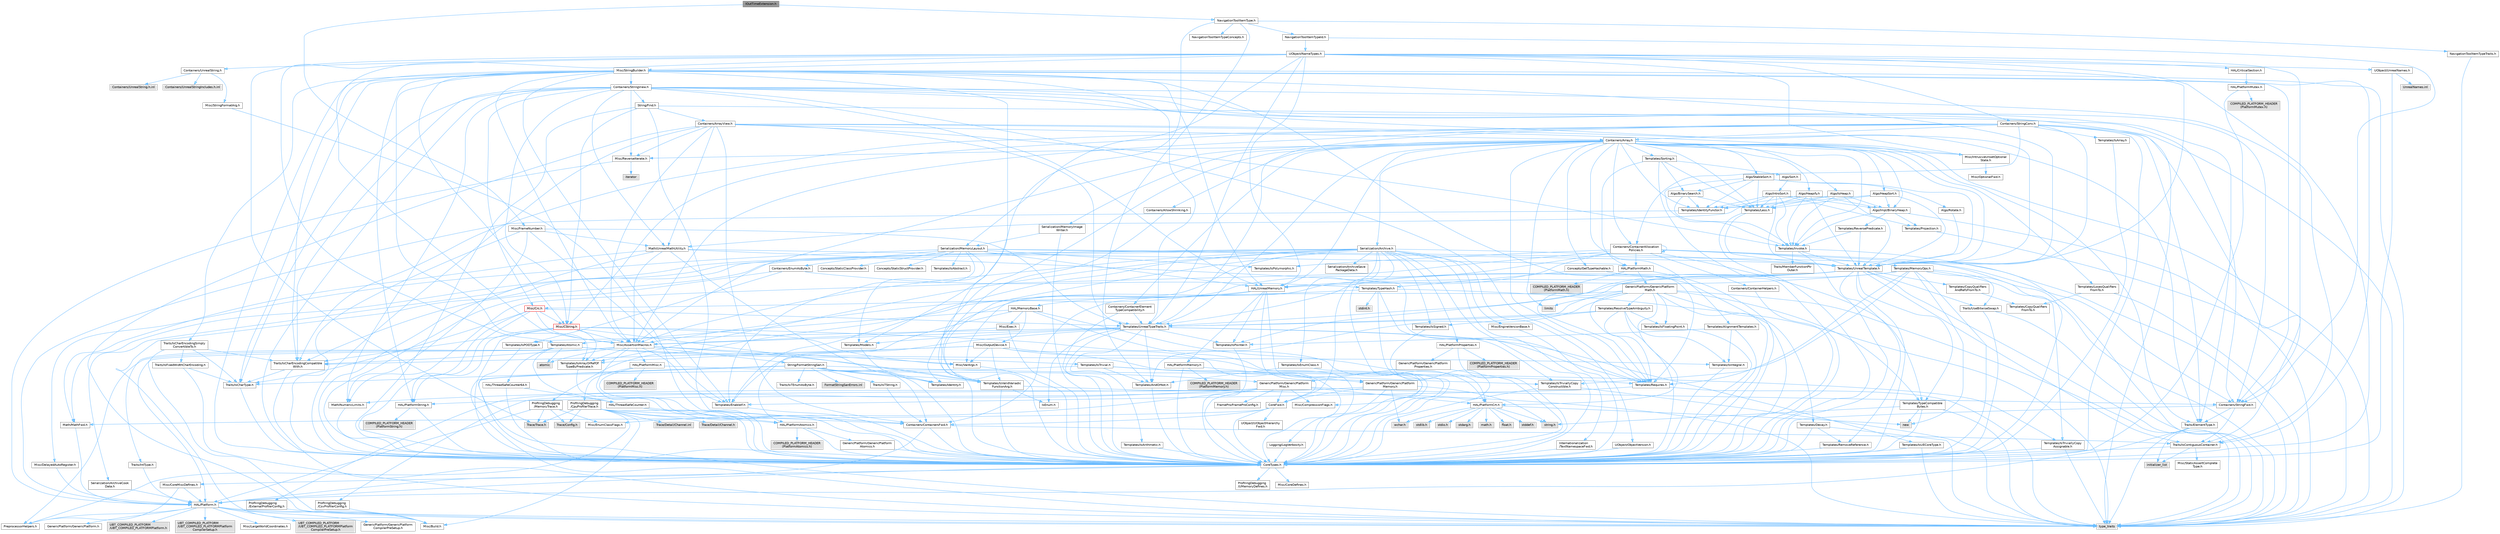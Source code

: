 digraph "IOutTimeExtension.h"
{
 // INTERACTIVE_SVG=YES
 // LATEX_PDF_SIZE
  bgcolor="transparent";
  edge [fontname=Helvetica,fontsize=10,labelfontname=Helvetica,labelfontsize=10];
  node [fontname=Helvetica,fontsize=10,shape=box,height=0.2,width=0.4];
  Node1 [id="Node000001",label="IOutTimeExtension.h",height=0.2,width=0.4,color="gray40", fillcolor="grey60", style="filled", fontcolor="black",tooltip=" "];
  Node1 -> Node2 [id="edge1_Node000001_Node000002",color="steelblue1",style="solid",tooltip=" "];
  Node2 [id="Node000002",label="Misc/FrameNumber.h",height=0.2,width=0.4,color="grey40", fillcolor="white", style="filled",URL="$dd/dbd/FrameNumber_8h.html",tooltip=" "];
  Node2 -> Node3 [id="edge2_Node000002_Node000003",color="steelblue1",style="solid",tooltip=" "];
  Node3 [id="Node000003",label="CoreTypes.h",height=0.2,width=0.4,color="grey40", fillcolor="white", style="filled",URL="$dc/dec/CoreTypes_8h.html",tooltip=" "];
  Node3 -> Node4 [id="edge3_Node000003_Node000004",color="steelblue1",style="solid",tooltip=" "];
  Node4 [id="Node000004",label="HAL/Platform.h",height=0.2,width=0.4,color="grey40", fillcolor="white", style="filled",URL="$d9/dd0/Platform_8h.html",tooltip=" "];
  Node4 -> Node5 [id="edge4_Node000004_Node000005",color="steelblue1",style="solid",tooltip=" "];
  Node5 [id="Node000005",label="Misc/Build.h",height=0.2,width=0.4,color="grey40", fillcolor="white", style="filled",URL="$d3/dbb/Build_8h.html",tooltip=" "];
  Node4 -> Node6 [id="edge5_Node000004_Node000006",color="steelblue1",style="solid",tooltip=" "];
  Node6 [id="Node000006",label="Misc/LargeWorldCoordinates.h",height=0.2,width=0.4,color="grey40", fillcolor="white", style="filled",URL="$d2/dcb/LargeWorldCoordinates_8h.html",tooltip=" "];
  Node4 -> Node7 [id="edge6_Node000004_Node000007",color="steelblue1",style="solid",tooltip=" "];
  Node7 [id="Node000007",label="type_traits",height=0.2,width=0.4,color="grey60", fillcolor="#E0E0E0", style="filled",tooltip=" "];
  Node4 -> Node8 [id="edge7_Node000004_Node000008",color="steelblue1",style="solid",tooltip=" "];
  Node8 [id="Node000008",label="PreprocessorHelpers.h",height=0.2,width=0.4,color="grey40", fillcolor="white", style="filled",URL="$db/ddb/PreprocessorHelpers_8h.html",tooltip=" "];
  Node4 -> Node9 [id="edge8_Node000004_Node000009",color="steelblue1",style="solid",tooltip=" "];
  Node9 [id="Node000009",label="UBT_COMPILED_PLATFORM\l/UBT_COMPILED_PLATFORMPlatform\lCompilerPreSetup.h",height=0.2,width=0.4,color="grey60", fillcolor="#E0E0E0", style="filled",tooltip=" "];
  Node4 -> Node10 [id="edge9_Node000004_Node000010",color="steelblue1",style="solid",tooltip=" "];
  Node10 [id="Node000010",label="GenericPlatform/GenericPlatform\lCompilerPreSetup.h",height=0.2,width=0.4,color="grey40", fillcolor="white", style="filled",URL="$d9/dc8/GenericPlatformCompilerPreSetup_8h.html",tooltip=" "];
  Node4 -> Node11 [id="edge10_Node000004_Node000011",color="steelblue1",style="solid",tooltip=" "];
  Node11 [id="Node000011",label="GenericPlatform/GenericPlatform.h",height=0.2,width=0.4,color="grey40", fillcolor="white", style="filled",URL="$d6/d84/GenericPlatform_8h.html",tooltip=" "];
  Node4 -> Node12 [id="edge11_Node000004_Node000012",color="steelblue1",style="solid",tooltip=" "];
  Node12 [id="Node000012",label="UBT_COMPILED_PLATFORM\l/UBT_COMPILED_PLATFORMPlatform.h",height=0.2,width=0.4,color="grey60", fillcolor="#E0E0E0", style="filled",tooltip=" "];
  Node4 -> Node13 [id="edge12_Node000004_Node000013",color="steelblue1",style="solid",tooltip=" "];
  Node13 [id="Node000013",label="UBT_COMPILED_PLATFORM\l/UBT_COMPILED_PLATFORMPlatform\lCompilerSetup.h",height=0.2,width=0.4,color="grey60", fillcolor="#E0E0E0", style="filled",tooltip=" "];
  Node3 -> Node14 [id="edge13_Node000003_Node000014",color="steelblue1",style="solid",tooltip=" "];
  Node14 [id="Node000014",label="ProfilingDebugging\l/UMemoryDefines.h",height=0.2,width=0.4,color="grey40", fillcolor="white", style="filled",URL="$d2/da2/UMemoryDefines_8h.html",tooltip=" "];
  Node3 -> Node15 [id="edge14_Node000003_Node000015",color="steelblue1",style="solid",tooltip=" "];
  Node15 [id="Node000015",label="Misc/CoreMiscDefines.h",height=0.2,width=0.4,color="grey40", fillcolor="white", style="filled",URL="$da/d38/CoreMiscDefines_8h.html",tooltip=" "];
  Node15 -> Node4 [id="edge15_Node000015_Node000004",color="steelblue1",style="solid",tooltip=" "];
  Node15 -> Node8 [id="edge16_Node000015_Node000008",color="steelblue1",style="solid",tooltip=" "];
  Node3 -> Node16 [id="edge17_Node000003_Node000016",color="steelblue1",style="solid",tooltip=" "];
  Node16 [id="Node000016",label="Misc/CoreDefines.h",height=0.2,width=0.4,color="grey40", fillcolor="white", style="filled",URL="$d3/dd2/CoreDefines_8h.html",tooltip=" "];
  Node2 -> Node17 [id="edge18_Node000002_Node000017",color="steelblue1",style="solid",tooltip=" "];
  Node17 [id="Node000017",label="Math/NumericLimits.h",height=0.2,width=0.4,color="grey40", fillcolor="white", style="filled",URL="$df/d1b/NumericLimits_8h.html",tooltip=" "];
  Node17 -> Node3 [id="edge19_Node000017_Node000003",color="steelblue1",style="solid",tooltip=" "];
  Node2 -> Node18 [id="edge20_Node000002_Node000018",color="steelblue1",style="solid",tooltip=" "];
  Node18 [id="Node000018",label="Math/UnrealMathUtility.h",height=0.2,width=0.4,color="grey40", fillcolor="white", style="filled",URL="$db/db8/UnrealMathUtility_8h.html",tooltip=" "];
  Node18 -> Node3 [id="edge21_Node000018_Node000003",color="steelblue1",style="solid",tooltip=" "];
  Node18 -> Node19 [id="edge22_Node000018_Node000019",color="steelblue1",style="solid",tooltip=" "];
  Node19 [id="Node000019",label="Misc/AssertionMacros.h",height=0.2,width=0.4,color="grey40", fillcolor="white", style="filled",URL="$d0/dfa/AssertionMacros_8h.html",tooltip=" "];
  Node19 -> Node3 [id="edge23_Node000019_Node000003",color="steelblue1",style="solid",tooltip=" "];
  Node19 -> Node4 [id="edge24_Node000019_Node000004",color="steelblue1",style="solid",tooltip=" "];
  Node19 -> Node20 [id="edge25_Node000019_Node000020",color="steelblue1",style="solid",tooltip=" "];
  Node20 [id="Node000020",label="HAL/PlatformMisc.h",height=0.2,width=0.4,color="grey40", fillcolor="white", style="filled",URL="$d0/df5/PlatformMisc_8h.html",tooltip=" "];
  Node20 -> Node3 [id="edge26_Node000020_Node000003",color="steelblue1",style="solid",tooltip=" "];
  Node20 -> Node21 [id="edge27_Node000020_Node000021",color="steelblue1",style="solid",tooltip=" "];
  Node21 [id="Node000021",label="GenericPlatform/GenericPlatform\lMisc.h",height=0.2,width=0.4,color="grey40", fillcolor="white", style="filled",URL="$db/d9a/GenericPlatformMisc_8h.html",tooltip=" "];
  Node21 -> Node22 [id="edge28_Node000021_Node000022",color="steelblue1",style="solid",tooltip=" "];
  Node22 [id="Node000022",label="Containers/StringFwd.h",height=0.2,width=0.4,color="grey40", fillcolor="white", style="filled",URL="$df/d37/StringFwd_8h.html",tooltip=" "];
  Node22 -> Node3 [id="edge29_Node000022_Node000003",color="steelblue1",style="solid",tooltip=" "];
  Node22 -> Node23 [id="edge30_Node000022_Node000023",color="steelblue1",style="solid",tooltip=" "];
  Node23 [id="Node000023",label="Traits/ElementType.h",height=0.2,width=0.4,color="grey40", fillcolor="white", style="filled",URL="$d5/d4f/ElementType_8h.html",tooltip=" "];
  Node23 -> Node4 [id="edge31_Node000023_Node000004",color="steelblue1",style="solid",tooltip=" "];
  Node23 -> Node24 [id="edge32_Node000023_Node000024",color="steelblue1",style="solid",tooltip=" "];
  Node24 [id="Node000024",label="initializer_list",height=0.2,width=0.4,color="grey60", fillcolor="#E0E0E0", style="filled",tooltip=" "];
  Node23 -> Node7 [id="edge33_Node000023_Node000007",color="steelblue1",style="solid",tooltip=" "];
  Node22 -> Node25 [id="edge34_Node000022_Node000025",color="steelblue1",style="solid",tooltip=" "];
  Node25 [id="Node000025",label="Traits/IsContiguousContainer.h",height=0.2,width=0.4,color="grey40", fillcolor="white", style="filled",URL="$d5/d3c/IsContiguousContainer_8h.html",tooltip=" "];
  Node25 -> Node3 [id="edge35_Node000025_Node000003",color="steelblue1",style="solid",tooltip=" "];
  Node25 -> Node26 [id="edge36_Node000025_Node000026",color="steelblue1",style="solid",tooltip=" "];
  Node26 [id="Node000026",label="Misc/StaticAssertComplete\lType.h",height=0.2,width=0.4,color="grey40", fillcolor="white", style="filled",URL="$d5/d4e/StaticAssertCompleteType_8h.html",tooltip=" "];
  Node25 -> Node24 [id="edge37_Node000025_Node000024",color="steelblue1",style="solid",tooltip=" "];
  Node21 -> Node27 [id="edge38_Node000021_Node000027",color="steelblue1",style="solid",tooltip=" "];
  Node27 [id="Node000027",label="CoreFwd.h",height=0.2,width=0.4,color="grey40", fillcolor="white", style="filled",URL="$d1/d1e/CoreFwd_8h.html",tooltip=" "];
  Node27 -> Node3 [id="edge39_Node000027_Node000003",color="steelblue1",style="solid",tooltip=" "];
  Node27 -> Node28 [id="edge40_Node000027_Node000028",color="steelblue1",style="solid",tooltip=" "];
  Node28 [id="Node000028",label="Containers/ContainersFwd.h",height=0.2,width=0.4,color="grey40", fillcolor="white", style="filled",URL="$d4/d0a/ContainersFwd_8h.html",tooltip=" "];
  Node28 -> Node4 [id="edge41_Node000028_Node000004",color="steelblue1",style="solid",tooltip=" "];
  Node28 -> Node3 [id="edge42_Node000028_Node000003",color="steelblue1",style="solid",tooltip=" "];
  Node28 -> Node25 [id="edge43_Node000028_Node000025",color="steelblue1",style="solid",tooltip=" "];
  Node27 -> Node29 [id="edge44_Node000027_Node000029",color="steelblue1",style="solid",tooltip=" "];
  Node29 [id="Node000029",label="Math/MathFwd.h",height=0.2,width=0.4,color="grey40", fillcolor="white", style="filled",URL="$d2/d10/MathFwd_8h.html",tooltip=" "];
  Node29 -> Node4 [id="edge45_Node000029_Node000004",color="steelblue1",style="solid",tooltip=" "];
  Node27 -> Node30 [id="edge46_Node000027_Node000030",color="steelblue1",style="solid",tooltip=" "];
  Node30 [id="Node000030",label="UObject/UObjectHierarchy\lFwd.h",height=0.2,width=0.4,color="grey40", fillcolor="white", style="filled",URL="$d3/d13/UObjectHierarchyFwd_8h.html",tooltip=" "];
  Node21 -> Node3 [id="edge47_Node000021_Node000003",color="steelblue1",style="solid",tooltip=" "];
  Node21 -> Node31 [id="edge48_Node000021_Node000031",color="steelblue1",style="solid",tooltip=" "];
  Node31 [id="Node000031",label="FramePro/FrameProConfig.h",height=0.2,width=0.4,color="grey40", fillcolor="white", style="filled",URL="$d7/d90/FrameProConfig_8h.html",tooltip=" "];
  Node21 -> Node32 [id="edge49_Node000021_Node000032",color="steelblue1",style="solid",tooltip=" "];
  Node32 [id="Node000032",label="HAL/PlatformCrt.h",height=0.2,width=0.4,color="grey40", fillcolor="white", style="filled",URL="$d8/d75/PlatformCrt_8h.html",tooltip=" "];
  Node32 -> Node33 [id="edge50_Node000032_Node000033",color="steelblue1",style="solid",tooltip=" "];
  Node33 [id="Node000033",label="new",height=0.2,width=0.4,color="grey60", fillcolor="#E0E0E0", style="filled",tooltip=" "];
  Node32 -> Node34 [id="edge51_Node000032_Node000034",color="steelblue1",style="solid",tooltip=" "];
  Node34 [id="Node000034",label="wchar.h",height=0.2,width=0.4,color="grey60", fillcolor="#E0E0E0", style="filled",tooltip=" "];
  Node32 -> Node35 [id="edge52_Node000032_Node000035",color="steelblue1",style="solid",tooltip=" "];
  Node35 [id="Node000035",label="stddef.h",height=0.2,width=0.4,color="grey60", fillcolor="#E0E0E0", style="filled",tooltip=" "];
  Node32 -> Node36 [id="edge53_Node000032_Node000036",color="steelblue1",style="solid",tooltip=" "];
  Node36 [id="Node000036",label="stdlib.h",height=0.2,width=0.4,color="grey60", fillcolor="#E0E0E0", style="filled",tooltip=" "];
  Node32 -> Node37 [id="edge54_Node000032_Node000037",color="steelblue1",style="solid",tooltip=" "];
  Node37 [id="Node000037",label="stdio.h",height=0.2,width=0.4,color="grey60", fillcolor="#E0E0E0", style="filled",tooltip=" "];
  Node32 -> Node38 [id="edge55_Node000032_Node000038",color="steelblue1",style="solid",tooltip=" "];
  Node38 [id="Node000038",label="stdarg.h",height=0.2,width=0.4,color="grey60", fillcolor="#E0E0E0", style="filled",tooltip=" "];
  Node32 -> Node39 [id="edge56_Node000032_Node000039",color="steelblue1",style="solid",tooltip=" "];
  Node39 [id="Node000039",label="math.h",height=0.2,width=0.4,color="grey60", fillcolor="#E0E0E0", style="filled",tooltip=" "];
  Node32 -> Node40 [id="edge57_Node000032_Node000040",color="steelblue1",style="solid",tooltip=" "];
  Node40 [id="Node000040",label="float.h",height=0.2,width=0.4,color="grey60", fillcolor="#E0E0E0", style="filled",tooltip=" "];
  Node32 -> Node41 [id="edge58_Node000032_Node000041",color="steelblue1",style="solid",tooltip=" "];
  Node41 [id="Node000041",label="string.h",height=0.2,width=0.4,color="grey60", fillcolor="#E0E0E0", style="filled",tooltip=" "];
  Node21 -> Node17 [id="edge59_Node000021_Node000017",color="steelblue1",style="solid",tooltip=" "];
  Node21 -> Node42 [id="edge60_Node000021_Node000042",color="steelblue1",style="solid",tooltip=" "];
  Node42 [id="Node000042",label="Misc/CompressionFlags.h",height=0.2,width=0.4,color="grey40", fillcolor="white", style="filled",URL="$d9/d76/CompressionFlags_8h.html",tooltip=" "];
  Node21 -> Node43 [id="edge61_Node000021_Node000043",color="steelblue1",style="solid",tooltip=" "];
  Node43 [id="Node000043",label="Misc/EnumClassFlags.h",height=0.2,width=0.4,color="grey40", fillcolor="white", style="filled",URL="$d8/de7/EnumClassFlags_8h.html",tooltip=" "];
  Node21 -> Node44 [id="edge62_Node000021_Node000044",color="steelblue1",style="solid",tooltip=" "];
  Node44 [id="Node000044",label="ProfilingDebugging\l/CsvProfilerConfig.h",height=0.2,width=0.4,color="grey40", fillcolor="white", style="filled",URL="$d3/d88/CsvProfilerConfig_8h.html",tooltip=" "];
  Node44 -> Node5 [id="edge63_Node000044_Node000005",color="steelblue1",style="solid",tooltip=" "];
  Node21 -> Node45 [id="edge64_Node000021_Node000045",color="steelblue1",style="solid",tooltip=" "];
  Node45 [id="Node000045",label="ProfilingDebugging\l/ExternalProfilerConfig.h",height=0.2,width=0.4,color="grey40", fillcolor="white", style="filled",URL="$d3/dbb/ExternalProfilerConfig_8h.html",tooltip=" "];
  Node45 -> Node5 [id="edge65_Node000045_Node000005",color="steelblue1",style="solid",tooltip=" "];
  Node20 -> Node46 [id="edge66_Node000020_Node000046",color="steelblue1",style="solid",tooltip=" "];
  Node46 [id="Node000046",label="COMPILED_PLATFORM_HEADER\l(PlatformMisc.h)",height=0.2,width=0.4,color="grey60", fillcolor="#E0E0E0", style="filled",tooltip=" "];
  Node20 -> Node47 [id="edge67_Node000020_Node000047",color="steelblue1",style="solid",tooltip=" "];
  Node47 [id="Node000047",label="ProfilingDebugging\l/CpuProfilerTrace.h",height=0.2,width=0.4,color="grey40", fillcolor="white", style="filled",URL="$da/dcb/CpuProfilerTrace_8h.html",tooltip=" "];
  Node47 -> Node3 [id="edge68_Node000047_Node000003",color="steelblue1",style="solid",tooltip=" "];
  Node47 -> Node28 [id="edge69_Node000047_Node000028",color="steelblue1",style="solid",tooltip=" "];
  Node47 -> Node48 [id="edge70_Node000047_Node000048",color="steelblue1",style="solid",tooltip=" "];
  Node48 [id="Node000048",label="HAL/PlatformAtomics.h",height=0.2,width=0.4,color="grey40", fillcolor="white", style="filled",URL="$d3/d36/PlatformAtomics_8h.html",tooltip=" "];
  Node48 -> Node3 [id="edge71_Node000048_Node000003",color="steelblue1",style="solid",tooltip=" "];
  Node48 -> Node49 [id="edge72_Node000048_Node000049",color="steelblue1",style="solid",tooltip=" "];
  Node49 [id="Node000049",label="GenericPlatform/GenericPlatform\lAtomics.h",height=0.2,width=0.4,color="grey40", fillcolor="white", style="filled",URL="$da/d72/GenericPlatformAtomics_8h.html",tooltip=" "];
  Node49 -> Node3 [id="edge73_Node000049_Node000003",color="steelblue1",style="solid",tooltip=" "];
  Node48 -> Node50 [id="edge74_Node000048_Node000050",color="steelblue1",style="solid",tooltip=" "];
  Node50 [id="Node000050",label="COMPILED_PLATFORM_HEADER\l(PlatformAtomics.h)",height=0.2,width=0.4,color="grey60", fillcolor="#E0E0E0", style="filled",tooltip=" "];
  Node47 -> Node8 [id="edge75_Node000047_Node000008",color="steelblue1",style="solid",tooltip=" "];
  Node47 -> Node5 [id="edge76_Node000047_Node000005",color="steelblue1",style="solid",tooltip=" "];
  Node47 -> Node51 [id="edge77_Node000047_Node000051",color="steelblue1",style="solid",tooltip=" "];
  Node51 [id="Node000051",label="Trace/Config.h",height=0.2,width=0.4,color="grey60", fillcolor="#E0E0E0", style="filled",tooltip=" "];
  Node47 -> Node52 [id="edge78_Node000047_Node000052",color="steelblue1",style="solid",tooltip=" "];
  Node52 [id="Node000052",label="Trace/Detail/Channel.h",height=0.2,width=0.4,color="grey60", fillcolor="#E0E0E0", style="filled",tooltip=" "];
  Node47 -> Node53 [id="edge79_Node000047_Node000053",color="steelblue1",style="solid",tooltip=" "];
  Node53 [id="Node000053",label="Trace/Detail/Channel.inl",height=0.2,width=0.4,color="grey60", fillcolor="#E0E0E0", style="filled",tooltip=" "];
  Node47 -> Node54 [id="edge80_Node000047_Node000054",color="steelblue1",style="solid",tooltip=" "];
  Node54 [id="Node000054",label="Trace/Trace.h",height=0.2,width=0.4,color="grey60", fillcolor="#E0E0E0", style="filled",tooltip=" "];
  Node19 -> Node8 [id="edge81_Node000019_Node000008",color="steelblue1",style="solid",tooltip=" "];
  Node19 -> Node55 [id="edge82_Node000019_Node000055",color="steelblue1",style="solid",tooltip=" "];
  Node55 [id="Node000055",label="Templates/EnableIf.h",height=0.2,width=0.4,color="grey40", fillcolor="white", style="filled",URL="$d7/d60/EnableIf_8h.html",tooltip=" "];
  Node55 -> Node3 [id="edge83_Node000055_Node000003",color="steelblue1",style="solid",tooltip=" "];
  Node19 -> Node56 [id="edge84_Node000019_Node000056",color="steelblue1",style="solid",tooltip=" "];
  Node56 [id="Node000056",label="Templates/IsArrayOrRefOf\lTypeByPredicate.h",height=0.2,width=0.4,color="grey40", fillcolor="white", style="filled",URL="$d6/da1/IsArrayOrRefOfTypeByPredicate_8h.html",tooltip=" "];
  Node56 -> Node3 [id="edge85_Node000056_Node000003",color="steelblue1",style="solid",tooltip=" "];
  Node19 -> Node57 [id="edge86_Node000019_Node000057",color="steelblue1",style="solid",tooltip=" "];
  Node57 [id="Node000057",label="Templates/IsValidVariadic\lFunctionArg.h",height=0.2,width=0.4,color="grey40", fillcolor="white", style="filled",URL="$d0/dc8/IsValidVariadicFunctionArg_8h.html",tooltip=" "];
  Node57 -> Node3 [id="edge87_Node000057_Node000003",color="steelblue1",style="solid",tooltip=" "];
  Node57 -> Node58 [id="edge88_Node000057_Node000058",color="steelblue1",style="solid",tooltip=" "];
  Node58 [id="Node000058",label="IsEnum.h",height=0.2,width=0.4,color="grey40", fillcolor="white", style="filled",URL="$d4/de5/IsEnum_8h.html",tooltip=" "];
  Node57 -> Node7 [id="edge89_Node000057_Node000007",color="steelblue1",style="solid",tooltip=" "];
  Node19 -> Node59 [id="edge90_Node000019_Node000059",color="steelblue1",style="solid",tooltip=" "];
  Node59 [id="Node000059",label="Traits/IsCharEncodingCompatible\lWith.h",height=0.2,width=0.4,color="grey40", fillcolor="white", style="filled",URL="$df/dd1/IsCharEncodingCompatibleWith_8h.html",tooltip=" "];
  Node59 -> Node7 [id="edge91_Node000059_Node000007",color="steelblue1",style="solid",tooltip=" "];
  Node59 -> Node60 [id="edge92_Node000059_Node000060",color="steelblue1",style="solid",tooltip=" "];
  Node60 [id="Node000060",label="Traits/IsCharType.h",height=0.2,width=0.4,color="grey40", fillcolor="white", style="filled",URL="$db/d51/IsCharType_8h.html",tooltip=" "];
  Node60 -> Node3 [id="edge93_Node000060_Node000003",color="steelblue1",style="solid",tooltip=" "];
  Node19 -> Node61 [id="edge94_Node000019_Node000061",color="steelblue1",style="solid",tooltip=" "];
  Node61 [id="Node000061",label="Misc/VarArgs.h",height=0.2,width=0.4,color="grey40", fillcolor="white", style="filled",URL="$d5/d6f/VarArgs_8h.html",tooltip=" "];
  Node61 -> Node3 [id="edge95_Node000061_Node000003",color="steelblue1",style="solid",tooltip=" "];
  Node19 -> Node62 [id="edge96_Node000019_Node000062",color="steelblue1",style="solid",tooltip=" "];
  Node62 [id="Node000062",label="String/FormatStringSan.h",height=0.2,width=0.4,color="grey40", fillcolor="white", style="filled",URL="$d3/d8b/FormatStringSan_8h.html",tooltip=" "];
  Node62 -> Node7 [id="edge97_Node000062_Node000007",color="steelblue1",style="solid",tooltip=" "];
  Node62 -> Node3 [id="edge98_Node000062_Node000003",color="steelblue1",style="solid",tooltip=" "];
  Node62 -> Node63 [id="edge99_Node000062_Node000063",color="steelblue1",style="solid",tooltip=" "];
  Node63 [id="Node000063",label="Templates/Requires.h",height=0.2,width=0.4,color="grey40", fillcolor="white", style="filled",URL="$dc/d96/Requires_8h.html",tooltip=" "];
  Node63 -> Node55 [id="edge100_Node000063_Node000055",color="steelblue1",style="solid",tooltip=" "];
  Node63 -> Node7 [id="edge101_Node000063_Node000007",color="steelblue1",style="solid",tooltip=" "];
  Node62 -> Node64 [id="edge102_Node000062_Node000064",color="steelblue1",style="solid",tooltip=" "];
  Node64 [id="Node000064",label="Templates/Identity.h",height=0.2,width=0.4,color="grey40", fillcolor="white", style="filled",URL="$d0/dd5/Identity_8h.html",tooltip=" "];
  Node62 -> Node57 [id="edge103_Node000062_Node000057",color="steelblue1",style="solid",tooltip=" "];
  Node62 -> Node60 [id="edge104_Node000062_Node000060",color="steelblue1",style="solid",tooltip=" "];
  Node62 -> Node65 [id="edge105_Node000062_Node000065",color="steelblue1",style="solid",tooltip=" "];
  Node65 [id="Node000065",label="Traits/IsTEnumAsByte.h",height=0.2,width=0.4,color="grey40", fillcolor="white", style="filled",URL="$d1/de6/IsTEnumAsByte_8h.html",tooltip=" "];
  Node62 -> Node66 [id="edge106_Node000062_Node000066",color="steelblue1",style="solid",tooltip=" "];
  Node66 [id="Node000066",label="Traits/IsTString.h",height=0.2,width=0.4,color="grey40", fillcolor="white", style="filled",URL="$d0/df8/IsTString_8h.html",tooltip=" "];
  Node66 -> Node28 [id="edge107_Node000066_Node000028",color="steelblue1",style="solid",tooltip=" "];
  Node62 -> Node28 [id="edge108_Node000062_Node000028",color="steelblue1",style="solid",tooltip=" "];
  Node62 -> Node67 [id="edge109_Node000062_Node000067",color="steelblue1",style="solid",tooltip=" "];
  Node67 [id="Node000067",label="FormatStringSanErrors.inl",height=0.2,width=0.4,color="grey60", fillcolor="#E0E0E0", style="filled",tooltip=" "];
  Node19 -> Node68 [id="edge110_Node000019_Node000068",color="steelblue1",style="solid",tooltip=" "];
  Node68 [id="Node000068",label="atomic",height=0.2,width=0.4,color="grey60", fillcolor="#E0E0E0", style="filled",tooltip=" "];
  Node18 -> Node69 [id="edge111_Node000018_Node000069",color="steelblue1",style="solid",tooltip=" "];
  Node69 [id="Node000069",label="HAL/PlatformMath.h",height=0.2,width=0.4,color="grey40", fillcolor="white", style="filled",URL="$dc/d53/PlatformMath_8h.html",tooltip=" "];
  Node69 -> Node3 [id="edge112_Node000069_Node000003",color="steelblue1",style="solid",tooltip=" "];
  Node69 -> Node70 [id="edge113_Node000069_Node000070",color="steelblue1",style="solid",tooltip=" "];
  Node70 [id="Node000070",label="GenericPlatform/GenericPlatform\lMath.h",height=0.2,width=0.4,color="grey40", fillcolor="white", style="filled",URL="$d5/d79/GenericPlatformMath_8h.html",tooltip=" "];
  Node70 -> Node3 [id="edge114_Node000070_Node000003",color="steelblue1",style="solid",tooltip=" "];
  Node70 -> Node28 [id="edge115_Node000070_Node000028",color="steelblue1",style="solid",tooltip=" "];
  Node70 -> Node32 [id="edge116_Node000070_Node000032",color="steelblue1",style="solid",tooltip=" "];
  Node70 -> Node71 [id="edge117_Node000070_Node000071",color="steelblue1",style="solid",tooltip=" "];
  Node71 [id="Node000071",label="Templates/AndOrNot.h",height=0.2,width=0.4,color="grey40", fillcolor="white", style="filled",URL="$db/d0a/AndOrNot_8h.html",tooltip=" "];
  Node71 -> Node3 [id="edge118_Node000071_Node000003",color="steelblue1",style="solid",tooltip=" "];
  Node70 -> Node72 [id="edge119_Node000070_Node000072",color="steelblue1",style="solid",tooltip=" "];
  Node72 [id="Node000072",label="Templates/Decay.h",height=0.2,width=0.4,color="grey40", fillcolor="white", style="filled",URL="$dd/d0f/Decay_8h.html",tooltip=" "];
  Node72 -> Node3 [id="edge120_Node000072_Node000003",color="steelblue1",style="solid",tooltip=" "];
  Node72 -> Node73 [id="edge121_Node000072_Node000073",color="steelblue1",style="solid",tooltip=" "];
  Node73 [id="Node000073",label="Templates/RemoveReference.h",height=0.2,width=0.4,color="grey40", fillcolor="white", style="filled",URL="$da/dbe/RemoveReference_8h.html",tooltip=" "];
  Node73 -> Node3 [id="edge122_Node000073_Node000003",color="steelblue1",style="solid",tooltip=" "];
  Node72 -> Node7 [id="edge123_Node000072_Node000007",color="steelblue1",style="solid",tooltip=" "];
  Node70 -> Node74 [id="edge124_Node000070_Node000074",color="steelblue1",style="solid",tooltip=" "];
  Node74 [id="Node000074",label="Templates/IsFloatingPoint.h",height=0.2,width=0.4,color="grey40", fillcolor="white", style="filled",URL="$d3/d11/IsFloatingPoint_8h.html",tooltip=" "];
  Node74 -> Node3 [id="edge125_Node000074_Node000003",color="steelblue1",style="solid",tooltip=" "];
  Node70 -> Node75 [id="edge126_Node000070_Node000075",color="steelblue1",style="solid",tooltip=" "];
  Node75 [id="Node000075",label="Templates/UnrealTypeTraits.h",height=0.2,width=0.4,color="grey40", fillcolor="white", style="filled",URL="$d2/d2d/UnrealTypeTraits_8h.html",tooltip=" "];
  Node75 -> Node3 [id="edge127_Node000075_Node000003",color="steelblue1",style="solid",tooltip=" "];
  Node75 -> Node76 [id="edge128_Node000075_Node000076",color="steelblue1",style="solid",tooltip=" "];
  Node76 [id="Node000076",label="Templates/IsPointer.h",height=0.2,width=0.4,color="grey40", fillcolor="white", style="filled",URL="$d7/d05/IsPointer_8h.html",tooltip=" "];
  Node76 -> Node3 [id="edge129_Node000076_Node000003",color="steelblue1",style="solid",tooltip=" "];
  Node75 -> Node19 [id="edge130_Node000075_Node000019",color="steelblue1",style="solid",tooltip=" "];
  Node75 -> Node71 [id="edge131_Node000075_Node000071",color="steelblue1",style="solid",tooltip=" "];
  Node75 -> Node55 [id="edge132_Node000075_Node000055",color="steelblue1",style="solid",tooltip=" "];
  Node75 -> Node77 [id="edge133_Node000075_Node000077",color="steelblue1",style="solid",tooltip=" "];
  Node77 [id="Node000077",label="Templates/IsArithmetic.h",height=0.2,width=0.4,color="grey40", fillcolor="white", style="filled",URL="$d2/d5d/IsArithmetic_8h.html",tooltip=" "];
  Node77 -> Node3 [id="edge134_Node000077_Node000003",color="steelblue1",style="solid",tooltip=" "];
  Node75 -> Node58 [id="edge135_Node000075_Node000058",color="steelblue1",style="solid",tooltip=" "];
  Node75 -> Node78 [id="edge136_Node000075_Node000078",color="steelblue1",style="solid",tooltip=" "];
  Node78 [id="Node000078",label="Templates/Models.h",height=0.2,width=0.4,color="grey40", fillcolor="white", style="filled",URL="$d3/d0c/Models_8h.html",tooltip=" "];
  Node78 -> Node64 [id="edge137_Node000078_Node000064",color="steelblue1",style="solid",tooltip=" "];
  Node75 -> Node79 [id="edge138_Node000075_Node000079",color="steelblue1",style="solid",tooltip=" "];
  Node79 [id="Node000079",label="Templates/IsPODType.h",height=0.2,width=0.4,color="grey40", fillcolor="white", style="filled",URL="$d7/db1/IsPODType_8h.html",tooltip=" "];
  Node79 -> Node3 [id="edge139_Node000079_Node000003",color="steelblue1",style="solid",tooltip=" "];
  Node75 -> Node80 [id="edge140_Node000075_Node000080",color="steelblue1",style="solid",tooltip=" "];
  Node80 [id="Node000080",label="Templates/IsUECoreType.h",height=0.2,width=0.4,color="grey40", fillcolor="white", style="filled",URL="$d1/db8/IsUECoreType_8h.html",tooltip=" "];
  Node80 -> Node3 [id="edge141_Node000080_Node000003",color="steelblue1",style="solid",tooltip=" "];
  Node80 -> Node7 [id="edge142_Node000080_Node000007",color="steelblue1",style="solid",tooltip=" "];
  Node75 -> Node81 [id="edge143_Node000075_Node000081",color="steelblue1",style="solid",tooltip=" "];
  Node81 [id="Node000081",label="Templates/IsTriviallyCopy\lConstructible.h",height=0.2,width=0.4,color="grey40", fillcolor="white", style="filled",URL="$d3/d78/IsTriviallyCopyConstructible_8h.html",tooltip=" "];
  Node81 -> Node3 [id="edge144_Node000081_Node000003",color="steelblue1",style="solid",tooltip=" "];
  Node81 -> Node7 [id="edge145_Node000081_Node000007",color="steelblue1",style="solid",tooltip=" "];
  Node70 -> Node63 [id="edge146_Node000070_Node000063",color="steelblue1",style="solid",tooltip=" "];
  Node70 -> Node82 [id="edge147_Node000070_Node000082",color="steelblue1",style="solid",tooltip=" "];
  Node82 [id="Node000082",label="Templates/ResolveTypeAmbiguity.h",height=0.2,width=0.4,color="grey40", fillcolor="white", style="filled",URL="$df/d1f/ResolveTypeAmbiguity_8h.html",tooltip=" "];
  Node82 -> Node3 [id="edge148_Node000082_Node000003",color="steelblue1",style="solid",tooltip=" "];
  Node82 -> Node74 [id="edge149_Node000082_Node000074",color="steelblue1",style="solid",tooltip=" "];
  Node82 -> Node75 [id="edge150_Node000082_Node000075",color="steelblue1",style="solid",tooltip=" "];
  Node82 -> Node83 [id="edge151_Node000082_Node000083",color="steelblue1",style="solid",tooltip=" "];
  Node83 [id="Node000083",label="Templates/IsSigned.h",height=0.2,width=0.4,color="grey40", fillcolor="white", style="filled",URL="$d8/dd8/IsSigned_8h.html",tooltip=" "];
  Node83 -> Node3 [id="edge152_Node000083_Node000003",color="steelblue1",style="solid",tooltip=" "];
  Node82 -> Node84 [id="edge153_Node000082_Node000084",color="steelblue1",style="solid",tooltip=" "];
  Node84 [id="Node000084",label="Templates/IsIntegral.h",height=0.2,width=0.4,color="grey40", fillcolor="white", style="filled",URL="$da/d64/IsIntegral_8h.html",tooltip=" "];
  Node84 -> Node3 [id="edge154_Node000084_Node000003",color="steelblue1",style="solid",tooltip=" "];
  Node82 -> Node63 [id="edge155_Node000082_Node000063",color="steelblue1",style="solid",tooltip=" "];
  Node70 -> Node85 [id="edge156_Node000070_Node000085",color="steelblue1",style="solid",tooltip=" "];
  Node85 [id="Node000085",label="Templates/TypeCompatible\lBytes.h",height=0.2,width=0.4,color="grey40", fillcolor="white", style="filled",URL="$df/d0a/TypeCompatibleBytes_8h.html",tooltip=" "];
  Node85 -> Node3 [id="edge157_Node000085_Node000003",color="steelblue1",style="solid",tooltip=" "];
  Node85 -> Node41 [id="edge158_Node000085_Node000041",color="steelblue1",style="solid",tooltip=" "];
  Node85 -> Node33 [id="edge159_Node000085_Node000033",color="steelblue1",style="solid",tooltip=" "];
  Node85 -> Node7 [id="edge160_Node000085_Node000007",color="steelblue1",style="solid",tooltip=" "];
  Node70 -> Node86 [id="edge161_Node000070_Node000086",color="steelblue1",style="solid",tooltip=" "];
  Node86 [id="Node000086",label="limits",height=0.2,width=0.4,color="grey60", fillcolor="#E0E0E0", style="filled",tooltip=" "];
  Node70 -> Node7 [id="edge162_Node000070_Node000007",color="steelblue1",style="solid",tooltip=" "];
  Node69 -> Node87 [id="edge163_Node000069_Node000087",color="steelblue1",style="solid",tooltip=" "];
  Node87 [id="Node000087",label="COMPILED_PLATFORM_HEADER\l(PlatformMath.h)",height=0.2,width=0.4,color="grey60", fillcolor="#E0E0E0", style="filled",tooltip=" "];
  Node18 -> Node29 [id="edge164_Node000018_Node000029",color="steelblue1",style="solid",tooltip=" "];
  Node18 -> Node64 [id="edge165_Node000018_Node000064",color="steelblue1",style="solid",tooltip=" "];
  Node18 -> Node63 [id="edge166_Node000018_Node000063",color="steelblue1",style="solid",tooltip=" "];
  Node2 -> Node55 [id="edge167_Node000002_Node000055",color="steelblue1",style="solid",tooltip=" "];
  Node2 -> Node75 [id="edge168_Node000002_Node000075",color="steelblue1",style="solid",tooltip=" "];
  Node1 -> Node88 [id="edge169_Node000001_Node000088",color="steelblue1",style="solid",tooltip=" "];
  Node88 [id="Node000088",label="NavigationToolItemType.h",height=0.2,width=0.4,color="grey40", fillcolor="white", style="filled",URL="$d4/d69/NavigationToolItemType_8h.html",tooltip=" "];
  Node88 -> Node89 [id="edge170_Node000088_Node000089",color="steelblue1",style="solid",tooltip=" "];
  Node89 [id="Node000089",label="NavigationToolItemTypeConcepts.h",height=0.2,width=0.4,color="grey40", fillcolor="white", style="filled",URL="$d3/d88/NavigationToolItemTypeConcepts_8h.html",tooltip=" "];
  Node88 -> Node90 [id="edge171_Node000088_Node000090",color="steelblue1",style="solid",tooltip=" "];
  Node90 [id="Node000090",label="NavigationToolItemTypeId.h",height=0.2,width=0.4,color="grey40", fillcolor="white", style="filled",URL="$df/d1f/NavigationToolItemTypeId_8h.html",tooltip=" "];
  Node90 -> Node22 [id="edge172_Node000090_Node000022",color="steelblue1",style="solid",tooltip=" "];
  Node90 -> Node91 [id="edge173_Node000090_Node000091",color="steelblue1",style="solid",tooltip=" "];
  Node91 [id="Node000091",label="UObject/NameTypes.h",height=0.2,width=0.4,color="grey40", fillcolor="white", style="filled",URL="$d6/d35/NameTypes_8h.html",tooltip=" "];
  Node91 -> Node3 [id="edge174_Node000091_Node000003",color="steelblue1",style="solid",tooltip=" "];
  Node91 -> Node19 [id="edge175_Node000091_Node000019",color="steelblue1",style="solid",tooltip=" "];
  Node91 -> Node92 [id="edge176_Node000091_Node000092",color="steelblue1",style="solid",tooltip=" "];
  Node92 [id="Node000092",label="HAL/UnrealMemory.h",height=0.2,width=0.4,color="grey40", fillcolor="white", style="filled",URL="$d9/d96/UnrealMemory_8h.html",tooltip=" "];
  Node92 -> Node3 [id="edge177_Node000092_Node000003",color="steelblue1",style="solid",tooltip=" "];
  Node92 -> Node93 [id="edge178_Node000092_Node000093",color="steelblue1",style="solid",tooltip=" "];
  Node93 [id="Node000093",label="GenericPlatform/GenericPlatform\lMemory.h",height=0.2,width=0.4,color="grey40", fillcolor="white", style="filled",URL="$dd/d22/GenericPlatformMemory_8h.html",tooltip=" "];
  Node93 -> Node27 [id="edge179_Node000093_Node000027",color="steelblue1",style="solid",tooltip=" "];
  Node93 -> Node3 [id="edge180_Node000093_Node000003",color="steelblue1",style="solid",tooltip=" "];
  Node93 -> Node94 [id="edge181_Node000093_Node000094",color="steelblue1",style="solid",tooltip=" "];
  Node94 [id="Node000094",label="HAL/PlatformString.h",height=0.2,width=0.4,color="grey40", fillcolor="white", style="filled",URL="$db/db5/PlatformString_8h.html",tooltip=" "];
  Node94 -> Node3 [id="edge182_Node000094_Node000003",color="steelblue1",style="solid",tooltip=" "];
  Node94 -> Node95 [id="edge183_Node000094_Node000095",color="steelblue1",style="solid",tooltip=" "];
  Node95 [id="Node000095",label="COMPILED_PLATFORM_HEADER\l(PlatformString.h)",height=0.2,width=0.4,color="grey60", fillcolor="#E0E0E0", style="filled",tooltip=" "];
  Node93 -> Node41 [id="edge184_Node000093_Node000041",color="steelblue1",style="solid",tooltip=" "];
  Node93 -> Node34 [id="edge185_Node000093_Node000034",color="steelblue1",style="solid",tooltip=" "];
  Node92 -> Node96 [id="edge186_Node000092_Node000096",color="steelblue1",style="solid",tooltip=" "];
  Node96 [id="Node000096",label="HAL/MemoryBase.h",height=0.2,width=0.4,color="grey40", fillcolor="white", style="filled",URL="$d6/d9f/MemoryBase_8h.html",tooltip=" "];
  Node96 -> Node3 [id="edge187_Node000096_Node000003",color="steelblue1",style="solid",tooltip=" "];
  Node96 -> Node48 [id="edge188_Node000096_Node000048",color="steelblue1",style="solid",tooltip=" "];
  Node96 -> Node32 [id="edge189_Node000096_Node000032",color="steelblue1",style="solid",tooltip=" "];
  Node96 -> Node97 [id="edge190_Node000096_Node000097",color="steelblue1",style="solid",tooltip=" "];
  Node97 [id="Node000097",label="Misc/Exec.h",height=0.2,width=0.4,color="grey40", fillcolor="white", style="filled",URL="$de/ddb/Exec_8h.html",tooltip=" "];
  Node97 -> Node3 [id="edge191_Node000097_Node000003",color="steelblue1",style="solid",tooltip=" "];
  Node97 -> Node19 [id="edge192_Node000097_Node000019",color="steelblue1",style="solid",tooltip=" "];
  Node96 -> Node98 [id="edge193_Node000096_Node000098",color="steelblue1",style="solid",tooltip=" "];
  Node98 [id="Node000098",label="Misc/OutputDevice.h",height=0.2,width=0.4,color="grey40", fillcolor="white", style="filled",URL="$d7/d32/OutputDevice_8h.html",tooltip=" "];
  Node98 -> Node27 [id="edge194_Node000098_Node000027",color="steelblue1",style="solid",tooltip=" "];
  Node98 -> Node3 [id="edge195_Node000098_Node000003",color="steelblue1",style="solid",tooltip=" "];
  Node98 -> Node99 [id="edge196_Node000098_Node000099",color="steelblue1",style="solid",tooltip=" "];
  Node99 [id="Node000099",label="Logging/LogVerbosity.h",height=0.2,width=0.4,color="grey40", fillcolor="white", style="filled",URL="$d2/d8f/LogVerbosity_8h.html",tooltip=" "];
  Node99 -> Node3 [id="edge197_Node000099_Node000003",color="steelblue1",style="solid",tooltip=" "];
  Node98 -> Node61 [id="edge198_Node000098_Node000061",color="steelblue1",style="solid",tooltip=" "];
  Node98 -> Node56 [id="edge199_Node000098_Node000056",color="steelblue1",style="solid",tooltip=" "];
  Node98 -> Node57 [id="edge200_Node000098_Node000057",color="steelblue1",style="solid",tooltip=" "];
  Node98 -> Node59 [id="edge201_Node000098_Node000059",color="steelblue1",style="solid",tooltip=" "];
  Node96 -> Node100 [id="edge202_Node000096_Node000100",color="steelblue1",style="solid",tooltip=" "];
  Node100 [id="Node000100",label="Templates/Atomic.h",height=0.2,width=0.4,color="grey40", fillcolor="white", style="filled",URL="$d3/d91/Atomic_8h.html",tooltip=" "];
  Node100 -> Node101 [id="edge203_Node000100_Node000101",color="steelblue1",style="solid",tooltip=" "];
  Node101 [id="Node000101",label="HAL/ThreadSafeCounter.h",height=0.2,width=0.4,color="grey40", fillcolor="white", style="filled",URL="$dc/dc9/ThreadSafeCounter_8h.html",tooltip=" "];
  Node101 -> Node3 [id="edge204_Node000101_Node000003",color="steelblue1",style="solid",tooltip=" "];
  Node101 -> Node48 [id="edge205_Node000101_Node000048",color="steelblue1",style="solid",tooltip=" "];
  Node100 -> Node102 [id="edge206_Node000100_Node000102",color="steelblue1",style="solid",tooltip=" "];
  Node102 [id="Node000102",label="HAL/ThreadSafeCounter64.h",height=0.2,width=0.4,color="grey40", fillcolor="white", style="filled",URL="$d0/d12/ThreadSafeCounter64_8h.html",tooltip=" "];
  Node102 -> Node3 [id="edge207_Node000102_Node000003",color="steelblue1",style="solid",tooltip=" "];
  Node102 -> Node101 [id="edge208_Node000102_Node000101",color="steelblue1",style="solid",tooltip=" "];
  Node100 -> Node84 [id="edge209_Node000100_Node000084",color="steelblue1",style="solid",tooltip=" "];
  Node100 -> Node103 [id="edge210_Node000100_Node000103",color="steelblue1",style="solid",tooltip=" "];
  Node103 [id="Node000103",label="Templates/IsTrivial.h",height=0.2,width=0.4,color="grey40", fillcolor="white", style="filled",URL="$da/d4c/IsTrivial_8h.html",tooltip=" "];
  Node103 -> Node71 [id="edge211_Node000103_Node000071",color="steelblue1",style="solid",tooltip=" "];
  Node103 -> Node81 [id="edge212_Node000103_Node000081",color="steelblue1",style="solid",tooltip=" "];
  Node103 -> Node104 [id="edge213_Node000103_Node000104",color="steelblue1",style="solid",tooltip=" "];
  Node104 [id="Node000104",label="Templates/IsTriviallyCopy\lAssignable.h",height=0.2,width=0.4,color="grey40", fillcolor="white", style="filled",URL="$d2/df2/IsTriviallyCopyAssignable_8h.html",tooltip=" "];
  Node104 -> Node3 [id="edge214_Node000104_Node000003",color="steelblue1",style="solid",tooltip=" "];
  Node104 -> Node7 [id="edge215_Node000104_Node000007",color="steelblue1",style="solid",tooltip=" "];
  Node103 -> Node7 [id="edge216_Node000103_Node000007",color="steelblue1",style="solid",tooltip=" "];
  Node100 -> Node105 [id="edge217_Node000100_Node000105",color="steelblue1",style="solid",tooltip=" "];
  Node105 [id="Node000105",label="Traits/IntType.h",height=0.2,width=0.4,color="grey40", fillcolor="white", style="filled",URL="$d7/deb/IntType_8h.html",tooltip=" "];
  Node105 -> Node4 [id="edge218_Node000105_Node000004",color="steelblue1",style="solid",tooltip=" "];
  Node100 -> Node68 [id="edge219_Node000100_Node000068",color="steelblue1",style="solid",tooltip=" "];
  Node92 -> Node106 [id="edge220_Node000092_Node000106",color="steelblue1",style="solid",tooltip=" "];
  Node106 [id="Node000106",label="HAL/PlatformMemory.h",height=0.2,width=0.4,color="grey40", fillcolor="white", style="filled",URL="$de/d68/PlatformMemory_8h.html",tooltip=" "];
  Node106 -> Node3 [id="edge221_Node000106_Node000003",color="steelblue1",style="solid",tooltip=" "];
  Node106 -> Node93 [id="edge222_Node000106_Node000093",color="steelblue1",style="solid",tooltip=" "];
  Node106 -> Node107 [id="edge223_Node000106_Node000107",color="steelblue1",style="solid",tooltip=" "];
  Node107 [id="Node000107",label="COMPILED_PLATFORM_HEADER\l(PlatformMemory.h)",height=0.2,width=0.4,color="grey60", fillcolor="#E0E0E0", style="filled",tooltip=" "];
  Node92 -> Node108 [id="edge224_Node000092_Node000108",color="steelblue1",style="solid",tooltip=" "];
  Node108 [id="Node000108",label="ProfilingDebugging\l/MemoryTrace.h",height=0.2,width=0.4,color="grey40", fillcolor="white", style="filled",URL="$da/dd7/MemoryTrace_8h.html",tooltip=" "];
  Node108 -> Node4 [id="edge225_Node000108_Node000004",color="steelblue1",style="solid",tooltip=" "];
  Node108 -> Node43 [id="edge226_Node000108_Node000043",color="steelblue1",style="solid",tooltip=" "];
  Node108 -> Node51 [id="edge227_Node000108_Node000051",color="steelblue1",style="solid",tooltip=" "];
  Node108 -> Node54 [id="edge228_Node000108_Node000054",color="steelblue1",style="solid",tooltip=" "];
  Node92 -> Node76 [id="edge229_Node000092_Node000076",color="steelblue1",style="solid",tooltip=" "];
  Node91 -> Node75 [id="edge230_Node000091_Node000075",color="steelblue1",style="solid",tooltip=" "];
  Node91 -> Node109 [id="edge231_Node000091_Node000109",color="steelblue1",style="solid",tooltip=" "];
  Node109 [id="Node000109",label="Templates/UnrealTemplate.h",height=0.2,width=0.4,color="grey40", fillcolor="white", style="filled",URL="$d4/d24/UnrealTemplate_8h.html",tooltip=" "];
  Node109 -> Node3 [id="edge232_Node000109_Node000003",color="steelblue1",style="solid",tooltip=" "];
  Node109 -> Node76 [id="edge233_Node000109_Node000076",color="steelblue1",style="solid",tooltip=" "];
  Node109 -> Node92 [id="edge234_Node000109_Node000092",color="steelblue1",style="solid",tooltip=" "];
  Node109 -> Node110 [id="edge235_Node000109_Node000110",color="steelblue1",style="solid",tooltip=" "];
  Node110 [id="Node000110",label="Templates/CopyQualifiers\lAndRefsFromTo.h",height=0.2,width=0.4,color="grey40", fillcolor="white", style="filled",URL="$d3/db3/CopyQualifiersAndRefsFromTo_8h.html",tooltip=" "];
  Node110 -> Node111 [id="edge236_Node000110_Node000111",color="steelblue1",style="solid",tooltip=" "];
  Node111 [id="Node000111",label="Templates/CopyQualifiers\lFromTo.h",height=0.2,width=0.4,color="grey40", fillcolor="white", style="filled",URL="$d5/db4/CopyQualifiersFromTo_8h.html",tooltip=" "];
  Node109 -> Node75 [id="edge237_Node000109_Node000075",color="steelblue1",style="solid",tooltip=" "];
  Node109 -> Node73 [id="edge238_Node000109_Node000073",color="steelblue1",style="solid",tooltip=" "];
  Node109 -> Node63 [id="edge239_Node000109_Node000063",color="steelblue1",style="solid",tooltip=" "];
  Node109 -> Node85 [id="edge240_Node000109_Node000085",color="steelblue1",style="solid",tooltip=" "];
  Node109 -> Node64 [id="edge241_Node000109_Node000064",color="steelblue1",style="solid",tooltip=" "];
  Node109 -> Node25 [id="edge242_Node000109_Node000025",color="steelblue1",style="solid",tooltip=" "];
  Node109 -> Node112 [id="edge243_Node000109_Node000112",color="steelblue1",style="solid",tooltip=" "];
  Node112 [id="Node000112",label="Traits/UseBitwiseSwap.h",height=0.2,width=0.4,color="grey40", fillcolor="white", style="filled",URL="$db/df3/UseBitwiseSwap_8h.html",tooltip=" "];
  Node112 -> Node3 [id="edge244_Node000112_Node000003",color="steelblue1",style="solid",tooltip=" "];
  Node112 -> Node7 [id="edge245_Node000112_Node000007",color="steelblue1",style="solid",tooltip=" "];
  Node109 -> Node7 [id="edge246_Node000109_Node000007",color="steelblue1",style="solid",tooltip=" "];
  Node91 -> Node113 [id="edge247_Node000091_Node000113",color="steelblue1",style="solid",tooltip=" "];
  Node113 [id="Node000113",label="Containers/UnrealString.h",height=0.2,width=0.4,color="grey40", fillcolor="white", style="filled",URL="$d5/dba/UnrealString_8h.html",tooltip=" "];
  Node113 -> Node114 [id="edge248_Node000113_Node000114",color="steelblue1",style="solid",tooltip=" "];
  Node114 [id="Node000114",label="Containers/UnrealStringIncludes.h.inl",height=0.2,width=0.4,color="grey60", fillcolor="#E0E0E0", style="filled",tooltip=" "];
  Node113 -> Node115 [id="edge249_Node000113_Node000115",color="steelblue1",style="solid",tooltip=" "];
  Node115 [id="Node000115",label="Containers/UnrealString.h.inl",height=0.2,width=0.4,color="grey60", fillcolor="#E0E0E0", style="filled",tooltip=" "];
  Node113 -> Node116 [id="edge250_Node000113_Node000116",color="steelblue1",style="solid",tooltip=" "];
  Node116 [id="Node000116",label="Misc/StringFormatArg.h",height=0.2,width=0.4,color="grey40", fillcolor="white", style="filled",URL="$d2/d16/StringFormatArg_8h.html",tooltip=" "];
  Node116 -> Node28 [id="edge251_Node000116_Node000028",color="steelblue1",style="solid",tooltip=" "];
  Node91 -> Node117 [id="edge252_Node000091_Node000117",color="steelblue1",style="solid",tooltip=" "];
  Node117 [id="Node000117",label="HAL/CriticalSection.h",height=0.2,width=0.4,color="grey40", fillcolor="white", style="filled",URL="$d6/d90/CriticalSection_8h.html",tooltip=" "];
  Node117 -> Node118 [id="edge253_Node000117_Node000118",color="steelblue1",style="solid",tooltip=" "];
  Node118 [id="Node000118",label="HAL/PlatformMutex.h",height=0.2,width=0.4,color="grey40", fillcolor="white", style="filled",URL="$d9/d0b/PlatformMutex_8h.html",tooltip=" "];
  Node118 -> Node3 [id="edge254_Node000118_Node000003",color="steelblue1",style="solid",tooltip=" "];
  Node118 -> Node119 [id="edge255_Node000118_Node000119",color="steelblue1",style="solid",tooltip=" "];
  Node119 [id="Node000119",label="COMPILED_PLATFORM_HEADER\l(PlatformMutex.h)",height=0.2,width=0.4,color="grey60", fillcolor="#E0E0E0", style="filled",tooltip=" "];
  Node91 -> Node120 [id="edge256_Node000091_Node000120",color="steelblue1",style="solid",tooltip=" "];
  Node120 [id="Node000120",label="Containers/StringConv.h",height=0.2,width=0.4,color="grey40", fillcolor="white", style="filled",URL="$d3/ddf/StringConv_8h.html",tooltip=" "];
  Node120 -> Node3 [id="edge257_Node000120_Node000003",color="steelblue1",style="solid",tooltip=" "];
  Node120 -> Node19 [id="edge258_Node000120_Node000019",color="steelblue1",style="solid",tooltip=" "];
  Node120 -> Node121 [id="edge259_Node000120_Node000121",color="steelblue1",style="solid",tooltip=" "];
  Node121 [id="Node000121",label="Containers/ContainerAllocation\lPolicies.h",height=0.2,width=0.4,color="grey40", fillcolor="white", style="filled",URL="$d7/dff/ContainerAllocationPolicies_8h.html",tooltip=" "];
  Node121 -> Node3 [id="edge260_Node000121_Node000003",color="steelblue1",style="solid",tooltip=" "];
  Node121 -> Node122 [id="edge261_Node000121_Node000122",color="steelblue1",style="solid",tooltip=" "];
  Node122 [id="Node000122",label="Containers/ContainerHelpers.h",height=0.2,width=0.4,color="grey40", fillcolor="white", style="filled",URL="$d7/d33/ContainerHelpers_8h.html",tooltip=" "];
  Node122 -> Node3 [id="edge262_Node000122_Node000003",color="steelblue1",style="solid",tooltip=" "];
  Node121 -> Node121 [id="edge263_Node000121_Node000121",color="steelblue1",style="solid",tooltip=" "];
  Node121 -> Node69 [id="edge264_Node000121_Node000069",color="steelblue1",style="solid",tooltip=" "];
  Node121 -> Node92 [id="edge265_Node000121_Node000092",color="steelblue1",style="solid",tooltip=" "];
  Node121 -> Node17 [id="edge266_Node000121_Node000017",color="steelblue1",style="solid",tooltip=" "];
  Node121 -> Node19 [id="edge267_Node000121_Node000019",color="steelblue1",style="solid",tooltip=" "];
  Node121 -> Node123 [id="edge268_Node000121_Node000123",color="steelblue1",style="solid",tooltip=" "];
  Node123 [id="Node000123",label="Templates/IsPolymorphic.h",height=0.2,width=0.4,color="grey40", fillcolor="white", style="filled",URL="$dc/d20/IsPolymorphic_8h.html",tooltip=" "];
  Node121 -> Node124 [id="edge269_Node000121_Node000124",color="steelblue1",style="solid",tooltip=" "];
  Node124 [id="Node000124",label="Templates/MemoryOps.h",height=0.2,width=0.4,color="grey40", fillcolor="white", style="filled",URL="$db/dea/MemoryOps_8h.html",tooltip=" "];
  Node124 -> Node3 [id="edge270_Node000124_Node000003",color="steelblue1",style="solid",tooltip=" "];
  Node124 -> Node92 [id="edge271_Node000124_Node000092",color="steelblue1",style="solid",tooltip=" "];
  Node124 -> Node104 [id="edge272_Node000124_Node000104",color="steelblue1",style="solid",tooltip=" "];
  Node124 -> Node81 [id="edge273_Node000124_Node000081",color="steelblue1",style="solid",tooltip=" "];
  Node124 -> Node63 [id="edge274_Node000124_Node000063",color="steelblue1",style="solid",tooltip=" "];
  Node124 -> Node75 [id="edge275_Node000124_Node000075",color="steelblue1",style="solid",tooltip=" "];
  Node124 -> Node112 [id="edge276_Node000124_Node000112",color="steelblue1",style="solid",tooltip=" "];
  Node124 -> Node33 [id="edge277_Node000124_Node000033",color="steelblue1",style="solid",tooltip=" "];
  Node124 -> Node7 [id="edge278_Node000124_Node000007",color="steelblue1",style="solid",tooltip=" "];
  Node121 -> Node85 [id="edge279_Node000121_Node000085",color="steelblue1",style="solid",tooltip=" "];
  Node121 -> Node7 [id="edge280_Node000121_Node000007",color="steelblue1",style="solid",tooltip=" "];
  Node120 -> Node125 [id="edge281_Node000120_Node000125",color="steelblue1",style="solid",tooltip=" "];
  Node125 [id="Node000125",label="Containers/Array.h",height=0.2,width=0.4,color="grey40", fillcolor="white", style="filled",URL="$df/dd0/Array_8h.html",tooltip=" "];
  Node125 -> Node3 [id="edge282_Node000125_Node000003",color="steelblue1",style="solid",tooltip=" "];
  Node125 -> Node19 [id="edge283_Node000125_Node000019",color="steelblue1",style="solid",tooltip=" "];
  Node125 -> Node126 [id="edge284_Node000125_Node000126",color="steelblue1",style="solid",tooltip=" "];
  Node126 [id="Node000126",label="Misc/IntrusiveUnsetOptional\lState.h",height=0.2,width=0.4,color="grey40", fillcolor="white", style="filled",URL="$d2/d0a/IntrusiveUnsetOptionalState_8h.html",tooltip=" "];
  Node126 -> Node127 [id="edge285_Node000126_Node000127",color="steelblue1",style="solid",tooltip=" "];
  Node127 [id="Node000127",label="Misc/OptionalFwd.h",height=0.2,width=0.4,color="grey40", fillcolor="white", style="filled",URL="$dc/d50/OptionalFwd_8h.html",tooltip=" "];
  Node125 -> Node128 [id="edge286_Node000125_Node000128",color="steelblue1",style="solid",tooltip=" "];
  Node128 [id="Node000128",label="Misc/ReverseIterate.h",height=0.2,width=0.4,color="grey40", fillcolor="white", style="filled",URL="$db/de3/ReverseIterate_8h.html",tooltip=" "];
  Node128 -> Node4 [id="edge287_Node000128_Node000004",color="steelblue1",style="solid",tooltip=" "];
  Node128 -> Node129 [id="edge288_Node000128_Node000129",color="steelblue1",style="solid",tooltip=" "];
  Node129 [id="Node000129",label="iterator",height=0.2,width=0.4,color="grey60", fillcolor="#E0E0E0", style="filled",tooltip=" "];
  Node125 -> Node92 [id="edge289_Node000125_Node000092",color="steelblue1",style="solid",tooltip=" "];
  Node125 -> Node75 [id="edge290_Node000125_Node000075",color="steelblue1",style="solid",tooltip=" "];
  Node125 -> Node109 [id="edge291_Node000125_Node000109",color="steelblue1",style="solid",tooltip=" "];
  Node125 -> Node130 [id="edge292_Node000125_Node000130",color="steelblue1",style="solid",tooltip=" "];
  Node130 [id="Node000130",label="Containers/AllowShrinking.h",height=0.2,width=0.4,color="grey40", fillcolor="white", style="filled",URL="$d7/d1a/AllowShrinking_8h.html",tooltip=" "];
  Node130 -> Node3 [id="edge293_Node000130_Node000003",color="steelblue1",style="solid",tooltip=" "];
  Node125 -> Node121 [id="edge294_Node000125_Node000121",color="steelblue1",style="solid",tooltip=" "];
  Node125 -> Node131 [id="edge295_Node000125_Node000131",color="steelblue1",style="solid",tooltip=" "];
  Node131 [id="Node000131",label="Containers/ContainerElement\lTypeCompatibility.h",height=0.2,width=0.4,color="grey40", fillcolor="white", style="filled",URL="$df/ddf/ContainerElementTypeCompatibility_8h.html",tooltip=" "];
  Node131 -> Node3 [id="edge296_Node000131_Node000003",color="steelblue1",style="solid",tooltip=" "];
  Node131 -> Node75 [id="edge297_Node000131_Node000075",color="steelblue1",style="solid",tooltip=" "];
  Node125 -> Node132 [id="edge298_Node000125_Node000132",color="steelblue1",style="solid",tooltip=" "];
  Node132 [id="Node000132",label="Serialization/Archive.h",height=0.2,width=0.4,color="grey40", fillcolor="white", style="filled",URL="$d7/d3b/Archive_8h.html",tooltip=" "];
  Node132 -> Node27 [id="edge299_Node000132_Node000027",color="steelblue1",style="solid",tooltip=" "];
  Node132 -> Node3 [id="edge300_Node000132_Node000003",color="steelblue1",style="solid",tooltip=" "];
  Node132 -> Node133 [id="edge301_Node000132_Node000133",color="steelblue1",style="solid",tooltip=" "];
  Node133 [id="Node000133",label="HAL/PlatformProperties.h",height=0.2,width=0.4,color="grey40", fillcolor="white", style="filled",URL="$d9/db0/PlatformProperties_8h.html",tooltip=" "];
  Node133 -> Node3 [id="edge302_Node000133_Node000003",color="steelblue1",style="solid",tooltip=" "];
  Node133 -> Node134 [id="edge303_Node000133_Node000134",color="steelblue1",style="solid",tooltip=" "];
  Node134 [id="Node000134",label="GenericPlatform/GenericPlatform\lProperties.h",height=0.2,width=0.4,color="grey40", fillcolor="white", style="filled",URL="$d2/dcd/GenericPlatformProperties_8h.html",tooltip=" "];
  Node134 -> Node3 [id="edge304_Node000134_Node000003",color="steelblue1",style="solid",tooltip=" "];
  Node134 -> Node21 [id="edge305_Node000134_Node000021",color="steelblue1",style="solid",tooltip=" "];
  Node133 -> Node135 [id="edge306_Node000133_Node000135",color="steelblue1",style="solid",tooltip=" "];
  Node135 [id="Node000135",label="COMPILED_PLATFORM_HEADER\l(PlatformProperties.h)",height=0.2,width=0.4,color="grey60", fillcolor="#E0E0E0", style="filled",tooltip=" "];
  Node132 -> Node136 [id="edge307_Node000132_Node000136",color="steelblue1",style="solid",tooltip=" "];
  Node136 [id="Node000136",label="Internationalization\l/TextNamespaceFwd.h",height=0.2,width=0.4,color="grey40", fillcolor="white", style="filled",URL="$d8/d97/TextNamespaceFwd_8h.html",tooltip=" "];
  Node136 -> Node3 [id="edge308_Node000136_Node000003",color="steelblue1",style="solid",tooltip=" "];
  Node132 -> Node29 [id="edge309_Node000132_Node000029",color="steelblue1",style="solid",tooltip=" "];
  Node132 -> Node19 [id="edge310_Node000132_Node000019",color="steelblue1",style="solid",tooltip=" "];
  Node132 -> Node5 [id="edge311_Node000132_Node000005",color="steelblue1",style="solid",tooltip=" "];
  Node132 -> Node42 [id="edge312_Node000132_Node000042",color="steelblue1",style="solid",tooltip=" "];
  Node132 -> Node137 [id="edge313_Node000132_Node000137",color="steelblue1",style="solid",tooltip=" "];
  Node137 [id="Node000137",label="Misc/EngineVersionBase.h",height=0.2,width=0.4,color="grey40", fillcolor="white", style="filled",URL="$d5/d2b/EngineVersionBase_8h.html",tooltip=" "];
  Node137 -> Node3 [id="edge314_Node000137_Node000003",color="steelblue1",style="solid",tooltip=" "];
  Node132 -> Node61 [id="edge315_Node000132_Node000061",color="steelblue1",style="solid",tooltip=" "];
  Node132 -> Node138 [id="edge316_Node000132_Node000138",color="steelblue1",style="solid",tooltip=" "];
  Node138 [id="Node000138",label="Serialization/ArchiveCook\lData.h",height=0.2,width=0.4,color="grey40", fillcolor="white", style="filled",URL="$dc/db6/ArchiveCookData_8h.html",tooltip=" "];
  Node138 -> Node4 [id="edge317_Node000138_Node000004",color="steelblue1",style="solid",tooltip=" "];
  Node132 -> Node139 [id="edge318_Node000132_Node000139",color="steelblue1",style="solid",tooltip=" "];
  Node139 [id="Node000139",label="Serialization/ArchiveSave\lPackageData.h",height=0.2,width=0.4,color="grey40", fillcolor="white", style="filled",URL="$d1/d37/ArchiveSavePackageData_8h.html",tooltip=" "];
  Node132 -> Node55 [id="edge319_Node000132_Node000055",color="steelblue1",style="solid",tooltip=" "];
  Node132 -> Node56 [id="edge320_Node000132_Node000056",color="steelblue1",style="solid",tooltip=" "];
  Node132 -> Node140 [id="edge321_Node000132_Node000140",color="steelblue1",style="solid",tooltip=" "];
  Node140 [id="Node000140",label="Templates/IsEnumClass.h",height=0.2,width=0.4,color="grey40", fillcolor="white", style="filled",URL="$d7/d15/IsEnumClass_8h.html",tooltip=" "];
  Node140 -> Node3 [id="edge322_Node000140_Node000003",color="steelblue1",style="solid",tooltip=" "];
  Node140 -> Node71 [id="edge323_Node000140_Node000071",color="steelblue1",style="solid",tooltip=" "];
  Node132 -> Node83 [id="edge324_Node000132_Node000083",color="steelblue1",style="solid",tooltip=" "];
  Node132 -> Node57 [id="edge325_Node000132_Node000057",color="steelblue1",style="solid",tooltip=" "];
  Node132 -> Node109 [id="edge326_Node000132_Node000109",color="steelblue1",style="solid",tooltip=" "];
  Node132 -> Node59 [id="edge327_Node000132_Node000059",color="steelblue1",style="solid",tooltip=" "];
  Node132 -> Node141 [id="edge328_Node000132_Node000141",color="steelblue1",style="solid",tooltip=" "];
  Node141 [id="Node000141",label="UObject/ObjectVersion.h",height=0.2,width=0.4,color="grey40", fillcolor="white", style="filled",URL="$da/d63/ObjectVersion_8h.html",tooltip=" "];
  Node141 -> Node3 [id="edge329_Node000141_Node000003",color="steelblue1",style="solid",tooltip=" "];
  Node125 -> Node142 [id="edge330_Node000125_Node000142",color="steelblue1",style="solid",tooltip=" "];
  Node142 [id="Node000142",label="Serialization/MemoryImage\lWriter.h",height=0.2,width=0.4,color="grey40", fillcolor="white", style="filled",URL="$d0/d08/MemoryImageWriter_8h.html",tooltip=" "];
  Node142 -> Node3 [id="edge331_Node000142_Node000003",color="steelblue1",style="solid",tooltip=" "];
  Node142 -> Node143 [id="edge332_Node000142_Node000143",color="steelblue1",style="solid",tooltip=" "];
  Node143 [id="Node000143",label="Serialization/MemoryLayout.h",height=0.2,width=0.4,color="grey40", fillcolor="white", style="filled",URL="$d7/d66/MemoryLayout_8h.html",tooltip=" "];
  Node143 -> Node144 [id="edge333_Node000143_Node000144",color="steelblue1",style="solid",tooltip=" "];
  Node144 [id="Node000144",label="Concepts/StaticClassProvider.h",height=0.2,width=0.4,color="grey40", fillcolor="white", style="filled",URL="$dd/d83/StaticClassProvider_8h.html",tooltip=" "];
  Node143 -> Node145 [id="edge334_Node000143_Node000145",color="steelblue1",style="solid",tooltip=" "];
  Node145 [id="Node000145",label="Concepts/StaticStructProvider.h",height=0.2,width=0.4,color="grey40", fillcolor="white", style="filled",URL="$d5/d77/StaticStructProvider_8h.html",tooltip=" "];
  Node143 -> Node146 [id="edge335_Node000143_Node000146",color="steelblue1",style="solid",tooltip=" "];
  Node146 [id="Node000146",label="Containers/EnumAsByte.h",height=0.2,width=0.4,color="grey40", fillcolor="white", style="filled",URL="$d6/d9a/EnumAsByte_8h.html",tooltip=" "];
  Node146 -> Node3 [id="edge336_Node000146_Node000003",color="steelblue1",style="solid",tooltip=" "];
  Node146 -> Node79 [id="edge337_Node000146_Node000079",color="steelblue1",style="solid",tooltip=" "];
  Node146 -> Node147 [id="edge338_Node000146_Node000147",color="steelblue1",style="solid",tooltip=" "];
  Node147 [id="Node000147",label="Templates/TypeHash.h",height=0.2,width=0.4,color="grey40", fillcolor="white", style="filled",URL="$d1/d62/TypeHash_8h.html",tooltip=" "];
  Node147 -> Node3 [id="edge339_Node000147_Node000003",color="steelblue1",style="solid",tooltip=" "];
  Node147 -> Node63 [id="edge340_Node000147_Node000063",color="steelblue1",style="solid",tooltip=" "];
  Node147 -> Node148 [id="edge341_Node000147_Node000148",color="steelblue1",style="solid",tooltip=" "];
  Node148 [id="Node000148",label="Misc/Crc.h",height=0.2,width=0.4,color="red", fillcolor="#FFF0F0", style="filled",URL="$d4/dd2/Crc_8h.html",tooltip=" "];
  Node148 -> Node3 [id="edge342_Node000148_Node000003",color="steelblue1",style="solid",tooltip=" "];
  Node148 -> Node94 [id="edge343_Node000148_Node000094",color="steelblue1",style="solid",tooltip=" "];
  Node148 -> Node19 [id="edge344_Node000148_Node000019",color="steelblue1",style="solid",tooltip=" "];
  Node148 -> Node149 [id="edge345_Node000148_Node000149",color="steelblue1",style="solid",tooltip=" "];
  Node149 [id="Node000149",label="Misc/CString.h",height=0.2,width=0.4,color="red", fillcolor="#FFF0F0", style="filled",URL="$d2/d49/CString_8h.html",tooltip=" "];
  Node149 -> Node3 [id="edge346_Node000149_Node000003",color="steelblue1",style="solid",tooltip=" "];
  Node149 -> Node32 [id="edge347_Node000149_Node000032",color="steelblue1",style="solid",tooltip=" "];
  Node149 -> Node94 [id="edge348_Node000149_Node000094",color="steelblue1",style="solid",tooltip=" "];
  Node149 -> Node19 [id="edge349_Node000149_Node000019",color="steelblue1",style="solid",tooltip=" "];
  Node149 -> Node61 [id="edge350_Node000149_Node000061",color="steelblue1",style="solid",tooltip=" "];
  Node149 -> Node56 [id="edge351_Node000149_Node000056",color="steelblue1",style="solid",tooltip=" "];
  Node149 -> Node57 [id="edge352_Node000149_Node000057",color="steelblue1",style="solid",tooltip=" "];
  Node149 -> Node59 [id="edge353_Node000149_Node000059",color="steelblue1",style="solid",tooltip=" "];
  Node148 -> Node75 [id="edge354_Node000148_Node000075",color="steelblue1",style="solid",tooltip=" "];
  Node148 -> Node60 [id="edge355_Node000148_Node000060",color="steelblue1",style="solid",tooltip=" "];
  Node147 -> Node153 [id="edge356_Node000147_Node000153",color="steelblue1",style="solid",tooltip=" "];
  Node153 [id="Node000153",label="stdint.h",height=0.2,width=0.4,color="grey60", fillcolor="#E0E0E0", style="filled",tooltip=" "];
  Node147 -> Node7 [id="edge357_Node000147_Node000007",color="steelblue1",style="solid",tooltip=" "];
  Node143 -> Node22 [id="edge358_Node000143_Node000022",color="steelblue1",style="solid",tooltip=" "];
  Node143 -> Node92 [id="edge359_Node000143_Node000092",color="steelblue1",style="solid",tooltip=" "];
  Node143 -> Node154 [id="edge360_Node000143_Node000154",color="steelblue1",style="solid",tooltip=" "];
  Node154 [id="Node000154",label="Misc/DelayedAutoRegister.h",height=0.2,width=0.4,color="grey40", fillcolor="white", style="filled",URL="$d1/dda/DelayedAutoRegister_8h.html",tooltip=" "];
  Node154 -> Node4 [id="edge361_Node000154_Node000004",color="steelblue1",style="solid",tooltip=" "];
  Node143 -> Node55 [id="edge362_Node000143_Node000055",color="steelblue1",style="solid",tooltip=" "];
  Node143 -> Node155 [id="edge363_Node000143_Node000155",color="steelblue1",style="solid",tooltip=" "];
  Node155 [id="Node000155",label="Templates/IsAbstract.h",height=0.2,width=0.4,color="grey40", fillcolor="white", style="filled",URL="$d8/db7/IsAbstract_8h.html",tooltip=" "];
  Node143 -> Node123 [id="edge364_Node000143_Node000123",color="steelblue1",style="solid",tooltip=" "];
  Node143 -> Node78 [id="edge365_Node000143_Node000078",color="steelblue1",style="solid",tooltip=" "];
  Node143 -> Node109 [id="edge366_Node000143_Node000109",color="steelblue1",style="solid",tooltip=" "];
  Node125 -> Node156 [id="edge367_Node000125_Node000156",color="steelblue1",style="solid",tooltip=" "];
  Node156 [id="Node000156",label="Algo/Heapify.h",height=0.2,width=0.4,color="grey40", fillcolor="white", style="filled",URL="$d0/d2a/Heapify_8h.html",tooltip=" "];
  Node156 -> Node157 [id="edge368_Node000156_Node000157",color="steelblue1",style="solid",tooltip=" "];
  Node157 [id="Node000157",label="Algo/Impl/BinaryHeap.h",height=0.2,width=0.4,color="grey40", fillcolor="white", style="filled",URL="$d7/da3/Algo_2Impl_2BinaryHeap_8h.html",tooltip=" "];
  Node157 -> Node158 [id="edge369_Node000157_Node000158",color="steelblue1",style="solid",tooltip=" "];
  Node158 [id="Node000158",label="Templates/Invoke.h",height=0.2,width=0.4,color="grey40", fillcolor="white", style="filled",URL="$d7/deb/Invoke_8h.html",tooltip=" "];
  Node158 -> Node3 [id="edge370_Node000158_Node000003",color="steelblue1",style="solid",tooltip=" "];
  Node158 -> Node159 [id="edge371_Node000158_Node000159",color="steelblue1",style="solid",tooltip=" "];
  Node159 [id="Node000159",label="Traits/MemberFunctionPtr\lOuter.h",height=0.2,width=0.4,color="grey40", fillcolor="white", style="filled",URL="$db/da7/MemberFunctionPtrOuter_8h.html",tooltip=" "];
  Node158 -> Node109 [id="edge372_Node000158_Node000109",color="steelblue1",style="solid",tooltip=" "];
  Node158 -> Node7 [id="edge373_Node000158_Node000007",color="steelblue1",style="solid",tooltip=" "];
  Node157 -> Node160 [id="edge374_Node000157_Node000160",color="steelblue1",style="solid",tooltip=" "];
  Node160 [id="Node000160",label="Templates/Projection.h",height=0.2,width=0.4,color="grey40", fillcolor="white", style="filled",URL="$d7/df0/Projection_8h.html",tooltip=" "];
  Node160 -> Node7 [id="edge375_Node000160_Node000007",color="steelblue1",style="solid",tooltip=" "];
  Node157 -> Node161 [id="edge376_Node000157_Node000161",color="steelblue1",style="solid",tooltip=" "];
  Node161 [id="Node000161",label="Templates/ReversePredicate.h",height=0.2,width=0.4,color="grey40", fillcolor="white", style="filled",URL="$d8/d28/ReversePredicate_8h.html",tooltip=" "];
  Node161 -> Node158 [id="edge377_Node000161_Node000158",color="steelblue1",style="solid",tooltip=" "];
  Node161 -> Node109 [id="edge378_Node000161_Node000109",color="steelblue1",style="solid",tooltip=" "];
  Node157 -> Node7 [id="edge379_Node000157_Node000007",color="steelblue1",style="solid",tooltip=" "];
  Node156 -> Node162 [id="edge380_Node000156_Node000162",color="steelblue1",style="solid",tooltip=" "];
  Node162 [id="Node000162",label="Templates/IdentityFunctor.h",height=0.2,width=0.4,color="grey40", fillcolor="white", style="filled",URL="$d7/d2e/IdentityFunctor_8h.html",tooltip=" "];
  Node162 -> Node4 [id="edge381_Node000162_Node000004",color="steelblue1",style="solid",tooltip=" "];
  Node156 -> Node158 [id="edge382_Node000156_Node000158",color="steelblue1",style="solid",tooltip=" "];
  Node156 -> Node163 [id="edge383_Node000156_Node000163",color="steelblue1",style="solid",tooltip=" "];
  Node163 [id="Node000163",label="Templates/Less.h",height=0.2,width=0.4,color="grey40", fillcolor="white", style="filled",URL="$de/dc8/Less_8h.html",tooltip=" "];
  Node163 -> Node3 [id="edge384_Node000163_Node000003",color="steelblue1",style="solid",tooltip=" "];
  Node163 -> Node109 [id="edge385_Node000163_Node000109",color="steelblue1",style="solid",tooltip=" "];
  Node156 -> Node109 [id="edge386_Node000156_Node000109",color="steelblue1",style="solid",tooltip=" "];
  Node125 -> Node164 [id="edge387_Node000125_Node000164",color="steelblue1",style="solid",tooltip=" "];
  Node164 [id="Node000164",label="Algo/HeapSort.h",height=0.2,width=0.4,color="grey40", fillcolor="white", style="filled",URL="$d3/d92/HeapSort_8h.html",tooltip=" "];
  Node164 -> Node157 [id="edge388_Node000164_Node000157",color="steelblue1",style="solid",tooltip=" "];
  Node164 -> Node162 [id="edge389_Node000164_Node000162",color="steelblue1",style="solid",tooltip=" "];
  Node164 -> Node163 [id="edge390_Node000164_Node000163",color="steelblue1",style="solid",tooltip=" "];
  Node164 -> Node109 [id="edge391_Node000164_Node000109",color="steelblue1",style="solid",tooltip=" "];
  Node125 -> Node165 [id="edge392_Node000125_Node000165",color="steelblue1",style="solid",tooltip=" "];
  Node165 [id="Node000165",label="Algo/IsHeap.h",height=0.2,width=0.4,color="grey40", fillcolor="white", style="filled",URL="$de/d32/IsHeap_8h.html",tooltip=" "];
  Node165 -> Node157 [id="edge393_Node000165_Node000157",color="steelblue1",style="solid",tooltip=" "];
  Node165 -> Node162 [id="edge394_Node000165_Node000162",color="steelblue1",style="solid",tooltip=" "];
  Node165 -> Node158 [id="edge395_Node000165_Node000158",color="steelblue1",style="solid",tooltip=" "];
  Node165 -> Node163 [id="edge396_Node000165_Node000163",color="steelblue1",style="solid",tooltip=" "];
  Node165 -> Node109 [id="edge397_Node000165_Node000109",color="steelblue1",style="solid",tooltip=" "];
  Node125 -> Node157 [id="edge398_Node000125_Node000157",color="steelblue1",style="solid",tooltip=" "];
  Node125 -> Node166 [id="edge399_Node000125_Node000166",color="steelblue1",style="solid",tooltip=" "];
  Node166 [id="Node000166",label="Algo/StableSort.h",height=0.2,width=0.4,color="grey40", fillcolor="white", style="filled",URL="$d7/d3c/StableSort_8h.html",tooltip=" "];
  Node166 -> Node167 [id="edge400_Node000166_Node000167",color="steelblue1",style="solid",tooltip=" "];
  Node167 [id="Node000167",label="Algo/BinarySearch.h",height=0.2,width=0.4,color="grey40", fillcolor="white", style="filled",URL="$db/db4/BinarySearch_8h.html",tooltip=" "];
  Node167 -> Node162 [id="edge401_Node000167_Node000162",color="steelblue1",style="solid",tooltip=" "];
  Node167 -> Node158 [id="edge402_Node000167_Node000158",color="steelblue1",style="solid",tooltip=" "];
  Node167 -> Node163 [id="edge403_Node000167_Node000163",color="steelblue1",style="solid",tooltip=" "];
  Node166 -> Node168 [id="edge404_Node000166_Node000168",color="steelblue1",style="solid",tooltip=" "];
  Node168 [id="Node000168",label="Algo/Rotate.h",height=0.2,width=0.4,color="grey40", fillcolor="white", style="filled",URL="$dd/da7/Rotate_8h.html",tooltip=" "];
  Node168 -> Node109 [id="edge405_Node000168_Node000109",color="steelblue1",style="solid",tooltip=" "];
  Node166 -> Node162 [id="edge406_Node000166_Node000162",color="steelblue1",style="solid",tooltip=" "];
  Node166 -> Node158 [id="edge407_Node000166_Node000158",color="steelblue1",style="solid",tooltip=" "];
  Node166 -> Node163 [id="edge408_Node000166_Node000163",color="steelblue1",style="solid",tooltip=" "];
  Node166 -> Node109 [id="edge409_Node000166_Node000109",color="steelblue1",style="solid",tooltip=" "];
  Node125 -> Node169 [id="edge410_Node000125_Node000169",color="steelblue1",style="solid",tooltip=" "];
  Node169 [id="Node000169",label="Concepts/GetTypeHashable.h",height=0.2,width=0.4,color="grey40", fillcolor="white", style="filled",URL="$d3/da2/GetTypeHashable_8h.html",tooltip=" "];
  Node169 -> Node3 [id="edge411_Node000169_Node000003",color="steelblue1",style="solid",tooltip=" "];
  Node169 -> Node147 [id="edge412_Node000169_Node000147",color="steelblue1",style="solid",tooltip=" "];
  Node125 -> Node162 [id="edge413_Node000125_Node000162",color="steelblue1",style="solid",tooltip=" "];
  Node125 -> Node158 [id="edge414_Node000125_Node000158",color="steelblue1",style="solid",tooltip=" "];
  Node125 -> Node163 [id="edge415_Node000125_Node000163",color="steelblue1",style="solid",tooltip=" "];
  Node125 -> Node170 [id="edge416_Node000125_Node000170",color="steelblue1",style="solid",tooltip=" "];
  Node170 [id="Node000170",label="Templates/LosesQualifiers\lFromTo.h",height=0.2,width=0.4,color="grey40", fillcolor="white", style="filled",URL="$d2/db3/LosesQualifiersFromTo_8h.html",tooltip=" "];
  Node170 -> Node111 [id="edge417_Node000170_Node000111",color="steelblue1",style="solid",tooltip=" "];
  Node170 -> Node7 [id="edge418_Node000170_Node000007",color="steelblue1",style="solid",tooltip=" "];
  Node125 -> Node63 [id="edge419_Node000125_Node000063",color="steelblue1",style="solid",tooltip=" "];
  Node125 -> Node171 [id="edge420_Node000125_Node000171",color="steelblue1",style="solid",tooltip=" "];
  Node171 [id="Node000171",label="Templates/Sorting.h",height=0.2,width=0.4,color="grey40", fillcolor="white", style="filled",URL="$d3/d9e/Sorting_8h.html",tooltip=" "];
  Node171 -> Node3 [id="edge421_Node000171_Node000003",color="steelblue1",style="solid",tooltip=" "];
  Node171 -> Node167 [id="edge422_Node000171_Node000167",color="steelblue1",style="solid",tooltip=" "];
  Node171 -> Node172 [id="edge423_Node000171_Node000172",color="steelblue1",style="solid",tooltip=" "];
  Node172 [id="Node000172",label="Algo/Sort.h",height=0.2,width=0.4,color="grey40", fillcolor="white", style="filled",URL="$d1/d87/Sort_8h.html",tooltip=" "];
  Node172 -> Node173 [id="edge424_Node000172_Node000173",color="steelblue1",style="solid",tooltip=" "];
  Node173 [id="Node000173",label="Algo/IntroSort.h",height=0.2,width=0.4,color="grey40", fillcolor="white", style="filled",URL="$d3/db3/IntroSort_8h.html",tooltip=" "];
  Node173 -> Node157 [id="edge425_Node000173_Node000157",color="steelblue1",style="solid",tooltip=" "];
  Node173 -> Node18 [id="edge426_Node000173_Node000018",color="steelblue1",style="solid",tooltip=" "];
  Node173 -> Node162 [id="edge427_Node000173_Node000162",color="steelblue1",style="solid",tooltip=" "];
  Node173 -> Node158 [id="edge428_Node000173_Node000158",color="steelblue1",style="solid",tooltip=" "];
  Node173 -> Node160 [id="edge429_Node000173_Node000160",color="steelblue1",style="solid",tooltip=" "];
  Node173 -> Node163 [id="edge430_Node000173_Node000163",color="steelblue1",style="solid",tooltip=" "];
  Node173 -> Node109 [id="edge431_Node000173_Node000109",color="steelblue1",style="solid",tooltip=" "];
  Node171 -> Node69 [id="edge432_Node000171_Node000069",color="steelblue1",style="solid",tooltip=" "];
  Node171 -> Node163 [id="edge433_Node000171_Node000163",color="steelblue1",style="solid",tooltip=" "];
  Node125 -> Node174 [id="edge434_Node000125_Node000174",color="steelblue1",style="solid",tooltip=" "];
  Node174 [id="Node000174",label="Templates/AlignmentTemplates.h",height=0.2,width=0.4,color="grey40", fillcolor="white", style="filled",URL="$dd/d32/AlignmentTemplates_8h.html",tooltip=" "];
  Node174 -> Node3 [id="edge435_Node000174_Node000003",color="steelblue1",style="solid",tooltip=" "];
  Node174 -> Node84 [id="edge436_Node000174_Node000084",color="steelblue1",style="solid",tooltip=" "];
  Node174 -> Node76 [id="edge437_Node000174_Node000076",color="steelblue1",style="solid",tooltip=" "];
  Node125 -> Node23 [id="edge438_Node000125_Node000023",color="steelblue1",style="solid",tooltip=" "];
  Node125 -> Node86 [id="edge439_Node000125_Node000086",color="steelblue1",style="solid",tooltip=" "];
  Node125 -> Node7 [id="edge440_Node000125_Node000007",color="steelblue1",style="solid",tooltip=" "];
  Node120 -> Node149 [id="edge441_Node000120_Node000149",color="steelblue1",style="solid",tooltip=" "];
  Node120 -> Node175 [id="edge442_Node000120_Node000175",color="steelblue1",style="solid",tooltip=" "];
  Node175 [id="Node000175",label="Templates/IsArray.h",height=0.2,width=0.4,color="grey40", fillcolor="white", style="filled",URL="$d8/d8d/IsArray_8h.html",tooltip=" "];
  Node175 -> Node3 [id="edge443_Node000175_Node000003",color="steelblue1",style="solid",tooltip=" "];
  Node120 -> Node109 [id="edge444_Node000120_Node000109",color="steelblue1",style="solid",tooltip=" "];
  Node120 -> Node75 [id="edge445_Node000120_Node000075",color="steelblue1",style="solid",tooltip=" "];
  Node120 -> Node23 [id="edge446_Node000120_Node000023",color="steelblue1",style="solid",tooltip=" "];
  Node120 -> Node59 [id="edge447_Node000120_Node000059",color="steelblue1",style="solid",tooltip=" "];
  Node120 -> Node25 [id="edge448_Node000120_Node000025",color="steelblue1",style="solid",tooltip=" "];
  Node120 -> Node7 [id="edge449_Node000120_Node000007",color="steelblue1",style="solid",tooltip=" "];
  Node91 -> Node22 [id="edge450_Node000091_Node000022",color="steelblue1",style="solid",tooltip=" "];
  Node91 -> Node176 [id="edge451_Node000091_Node000176",color="steelblue1",style="solid",tooltip=" "];
  Node176 [id="Node000176",label="UObject/UnrealNames.h",height=0.2,width=0.4,color="grey40", fillcolor="white", style="filled",URL="$d8/db1/UnrealNames_8h.html",tooltip=" "];
  Node176 -> Node3 [id="edge452_Node000176_Node000003",color="steelblue1",style="solid",tooltip=" "];
  Node176 -> Node177 [id="edge453_Node000176_Node000177",color="steelblue1",style="solid",tooltip=" "];
  Node177 [id="Node000177",label="UnrealNames.inl",height=0.2,width=0.4,color="grey60", fillcolor="#E0E0E0", style="filled",tooltip=" "];
  Node91 -> Node100 [id="edge454_Node000091_Node000100",color="steelblue1",style="solid",tooltip=" "];
  Node91 -> Node143 [id="edge455_Node000091_Node000143",color="steelblue1",style="solid",tooltip=" "];
  Node91 -> Node126 [id="edge456_Node000091_Node000126",color="steelblue1",style="solid",tooltip=" "];
  Node91 -> Node178 [id="edge457_Node000091_Node000178",color="steelblue1",style="solid",tooltip=" "];
  Node178 [id="Node000178",label="Misc/StringBuilder.h",height=0.2,width=0.4,color="grey40", fillcolor="white", style="filled",URL="$d4/d52/StringBuilder_8h.html",tooltip=" "];
  Node178 -> Node22 [id="edge458_Node000178_Node000022",color="steelblue1",style="solid",tooltip=" "];
  Node178 -> Node179 [id="edge459_Node000178_Node000179",color="steelblue1",style="solid",tooltip=" "];
  Node179 [id="Node000179",label="Containers/StringView.h",height=0.2,width=0.4,color="grey40", fillcolor="white", style="filled",URL="$dd/dea/StringView_8h.html",tooltip=" "];
  Node179 -> Node3 [id="edge460_Node000179_Node000003",color="steelblue1",style="solid",tooltip=" "];
  Node179 -> Node22 [id="edge461_Node000179_Node000022",color="steelblue1",style="solid",tooltip=" "];
  Node179 -> Node92 [id="edge462_Node000179_Node000092",color="steelblue1",style="solid",tooltip=" "];
  Node179 -> Node17 [id="edge463_Node000179_Node000017",color="steelblue1",style="solid",tooltip=" "];
  Node179 -> Node18 [id="edge464_Node000179_Node000018",color="steelblue1",style="solid",tooltip=" "];
  Node179 -> Node148 [id="edge465_Node000179_Node000148",color="steelblue1",style="solid",tooltip=" "];
  Node179 -> Node149 [id="edge466_Node000179_Node000149",color="steelblue1",style="solid",tooltip=" "];
  Node179 -> Node128 [id="edge467_Node000179_Node000128",color="steelblue1",style="solid",tooltip=" "];
  Node179 -> Node180 [id="edge468_Node000179_Node000180",color="steelblue1",style="solid",tooltip=" "];
  Node180 [id="Node000180",label="String/Find.h",height=0.2,width=0.4,color="grey40", fillcolor="white", style="filled",URL="$d7/dda/String_2Find_8h.html",tooltip=" "];
  Node180 -> Node181 [id="edge469_Node000180_Node000181",color="steelblue1",style="solid",tooltip=" "];
  Node181 [id="Node000181",label="Containers/ArrayView.h",height=0.2,width=0.4,color="grey40", fillcolor="white", style="filled",URL="$d7/df4/ArrayView_8h.html",tooltip=" "];
  Node181 -> Node3 [id="edge470_Node000181_Node000003",color="steelblue1",style="solid",tooltip=" "];
  Node181 -> Node28 [id="edge471_Node000181_Node000028",color="steelblue1",style="solid",tooltip=" "];
  Node181 -> Node19 [id="edge472_Node000181_Node000019",color="steelblue1",style="solid",tooltip=" "];
  Node181 -> Node128 [id="edge473_Node000181_Node000128",color="steelblue1",style="solid",tooltip=" "];
  Node181 -> Node126 [id="edge474_Node000181_Node000126",color="steelblue1",style="solid",tooltip=" "];
  Node181 -> Node158 [id="edge475_Node000181_Node000158",color="steelblue1",style="solid",tooltip=" "];
  Node181 -> Node75 [id="edge476_Node000181_Node000075",color="steelblue1",style="solid",tooltip=" "];
  Node181 -> Node23 [id="edge477_Node000181_Node000023",color="steelblue1",style="solid",tooltip=" "];
  Node181 -> Node125 [id="edge478_Node000181_Node000125",color="steelblue1",style="solid",tooltip=" "];
  Node181 -> Node18 [id="edge479_Node000181_Node000018",color="steelblue1",style="solid",tooltip=" "];
  Node181 -> Node7 [id="edge480_Node000181_Node000007",color="steelblue1",style="solid",tooltip=" "];
  Node180 -> Node28 [id="edge481_Node000180_Node000028",color="steelblue1",style="solid",tooltip=" "];
  Node180 -> Node22 [id="edge482_Node000180_Node000022",color="steelblue1",style="solid",tooltip=" "];
  Node180 -> Node3 [id="edge483_Node000180_Node000003",color="steelblue1",style="solid",tooltip=" "];
  Node180 -> Node149 [id="edge484_Node000180_Node000149",color="steelblue1",style="solid",tooltip=" "];
  Node179 -> Node63 [id="edge485_Node000179_Node000063",color="steelblue1",style="solid",tooltip=" "];
  Node179 -> Node109 [id="edge486_Node000179_Node000109",color="steelblue1",style="solid",tooltip=" "];
  Node179 -> Node23 [id="edge487_Node000179_Node000023",color="steelblue1",style="solid",tooltip=" "];
  Node179 -> Node59 [id="edge488_Node000179_Node000059",color="steelblue1",style="solid",tooltip=" "];
  Node179 -> Node60 [id="edge489_Node000179_Node000060",color="steelblue1",style="solid",tooltip=" "];
  Node179 -> Node25 [id="edge490_Node000179_Node000025",color="steelblue1",style="solid",tooltip=" "];
  Node179 -> Node7 [id="edge491_Node000179_Node000007",color="steelblue1",style="solid",tooltip=" "];
  Node178 -> Node3 [id="edge492_Node000178_Node000003",color="steelblue1",style="solid",tooltip=" "];
  Node178 -> Node94 [id="edge493_Node000178_Node000094",color="steelblue1",style="solid",tooltip=" "];
  Node178 -> Node92 [id="edge494_Node000178_Node000092",color="steelblue1",style="solid",tooltip=" "];
  Node178 -> Node19 [id="edge495_Node000178_Node000019",color="steelblue1",style="solid",tooltip=" "];
  Node178 -> Node149 [id="edge496_Node000178_Node000149",color="steelblue1",style="solid",tooltip=" "];
  Node178 -> Node55 [id="edge497_Node000178_Node000055",color="steelblue1",style="solid",tooltip=" "];
  Node178 -> Node56 [id="edge498_Node000178_Node000056",color="steelblue1",style="solid",tooltip=" "];
  Node178 -> Node57 [id="edge499_Node000178_Node000057",color="steelblue1",style="solid",tooltip=" "];
  Node178 -> Node63 [id="edge500_Node000178_Node000063",color="steelblue1",style="solid",tooltip=" "];
  Node178 -> Node109 [id="edge501_Node000178_Node000109",color="steelblue1",style="solid",tooltip=" "];
  Node178 -> Node75 [id="edge502_Node000178_Node000075",color="steelblue1",style="solid",tooltip=" "];
  Node178 -> Node59 [id="edge503_Node000178_Node000059",color="steelblue1",style="solid",tooltip=" "];
  Node178 -> Node182 [id="edge504_Node000178_Node000182",color="steelblue1",style="solid",tooltip=" "];
  Node182 [id="Node000182",label="Traits/IsCharEncodingSimply\lConvertibleTo.h",height=0.2,width=0.4,color="grey40", fillcolor="white", style="filled",URL="$d4/dee/IsCharEncodingSimplyConvertibleTo_8h.html",tooltip=" "];
  Node182 -> Node7 [id="edge505_Node000182_Node000007",color="steelblue1",style="solid",tooltip=" "];
  Node182 -> Node59 [id="edge506_Node000182_Node000059",color="steelblue1",style="solid",tooltip=" "];
  Node182 -> Node183 [id="edge507_Node000182_Node000183",color="steelblue1",style="solid",tooltip=" "];
  Node183 [id="Node000183",label="Traits/IsFixedWidthCharEncoding.h",height=0.2,width=0.4,color="grey40", fillcolor="white", style="filled",URL="$dc/d9e/IsFixedWidthCharEncoding_8h.html",tooltip=" "];
  Node183 -> Node7 [id="edge508_Node000183_Node000007",color="steelblue1",style="solid",tooltip=" "];
  Node183 -> Node60 [id="edge509_Node000183_Node000060",color="steelblue1",style="solid",tooltip=" "];
  Node182 -> Node60 [id="edge510_Node000182_Node000060",color="steelblue1",style="solid",tooltip=" "];
  Node178 -> Node60 [id="edge511_Node000178_Node000060",color="steelblue1",style="solid",tooltip=" "];
  Node178 -> Node25 [id="edge512_Node000178_Node000025",color="steelblue1",style="solid",tooltip=" "];
  Node178 -> Node7 [id="edge513_Node000178_Node000007",color="steelblue1",style="solid",tooltip=" "];
  Node91 -> Node54 [id="edge514_Node000091_Node000054",color="steelblue1",style="solid",tooltip=" "];
  Node88 -> Node184 [id="edge515_Node000088_Node000184",color="steelblue1",style="solid",tooltip=" "];
  Node184 [id="Node000184",label="NavigationToolItemTypeTraits.h",height=0.2,width=0.4,color="grey40", fillcolor="white", style="filled",URL="$d8/dd9/NavigationToolItemTypeTraits_8h.html",tooltip=" "];
  Node184 -> Node7 [id="edge516_Node000184_Node000007",color="steelblue1",style="solid",tooltip=" "];
  Node88 -> Node71 [id="edge517_Node000088_Node000071",color="steelblue1",style="solid",tooltip=" "];
  Node88 -> Node78 [id="edge518_Node000088_Node000078",color="steelblue1",style="solid",tooltip=" "];
}
